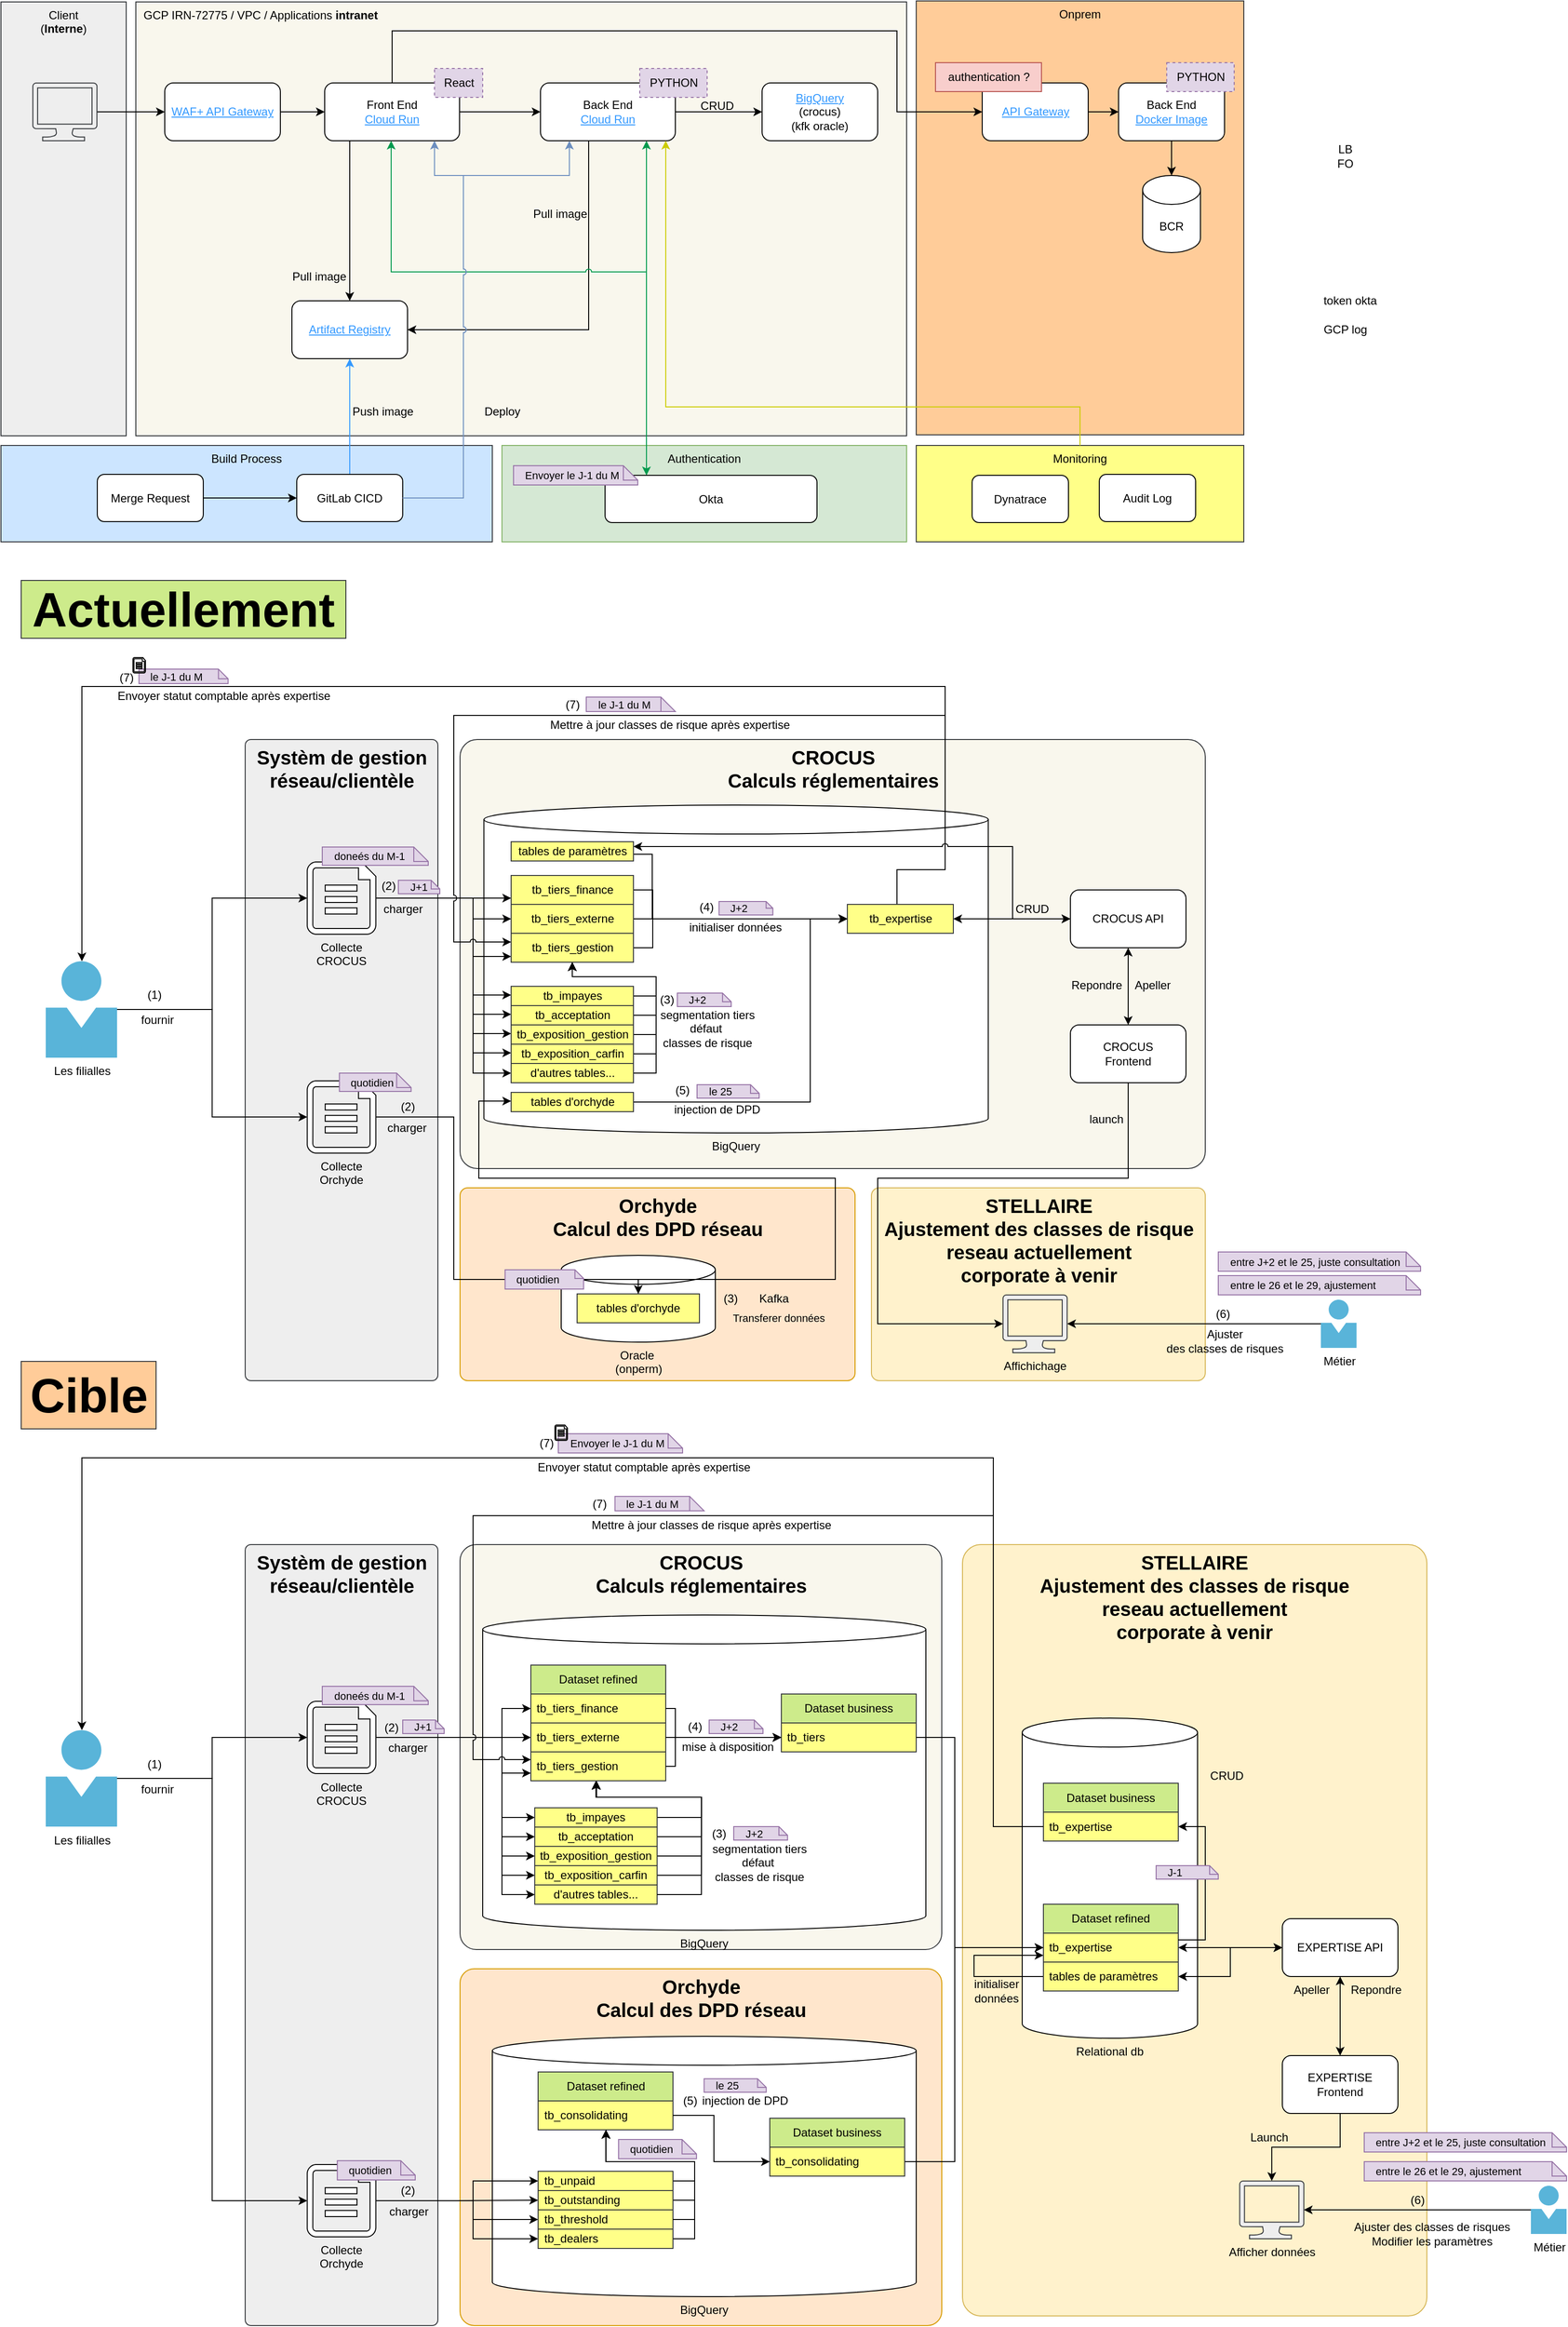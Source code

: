 <mxfile version="26.2.14">
  <diagram name="Page-1" id="7LVE9Hj-M3n7S1KzNMF_">
    <mxGraphModel dx="780" dy="358" grid="1" gridSize="10" guides="1" tooltips="1" connect="1" arrows="1" fold="1" page="1" pageScale="1" pageWidth="827" pageHeight="1169" background="none" math="0" shadow="0">
      <root>
        <mxCell id="0" />
        <mxCell id="1" parent="0" />
        <mxCell id="Iihmui3m76uBsvI2rHNg-98" value="&lt;b&gt;STELLAIRE&lt;/b&gt;&lt;div&gt;&lt;b&gt;Ajustement des classes de risque&lt;/b&gt;&lt;/div&gt;&lt;div&gt;&lt;b&gt;reseau actuellement&lt;/b&gt;&lt;/div&gt;&lt;div&gt;&lt;b&gt;corporate à venir&lt;/b&gt;&lt;/div&gt;" style="rounded=1;whiteSpace=wrap;html=1;verticalAlign=top;align=center;arcSize=4;fontSize=20;spacingLeft=0;fillColor=#fff2cc;strokeColor=#d6b656;" vertex="1" parent="1">
          <mxGeometry x="1088" y="1670" width="482" height="800" as="geometry" />
        </mxCell>
        <mxCell id="Iihmui3m76uBsvI2rHNg-158" value="Relational db" style="shape=cylinder3;whiteSpace=wrap;html=1;boundedLbl=1;backgroundOutline=1;size=15;verticalAlign=top;labelPosition=center;verticalLabelPosition=bottom;align=center;" vertex="1" parent="1">
          <mxGeometry x="1150" y="1850" width="182" height="332" as="geometry" />
        </mxCell>
        <mxCell id="Iihmui3m76uBsvI2rHNg-310" value="Dataset refined" style="swimlane;fontStyle=0;childLayout=stackLayout;horizontal=1;startSize=30;horizontalStack=0;resizeParent=1;resizeParentMax=0;resizeLast=0;collapsible=1;marginBottom=0;whiteSpace=wrap;html=1;fillColor=#cdeb8b;strokeColor=#36393d;" vertex="1" parent="1">
          <mxGeometry x="1172" y="2043" width="140" height="90" as="geometry">
            <mxRectangle x="390" y="130" width="110" height="30" as="alternateBounds" />
          </mxGeometry>
        </mxCell>
        <mxCell id="Iihmui3m76uBsvI2rHNg-311" value="tb_expertise" style="text;strokeColor=#36393d;fillColor=#ffff88;align=left;verticalAlign=middle;spacingLeft=4;spacingRight=4;overflow=hidden;points=[[0,0.5],[1,0.5]];portConstraint=eastwest;rotatable=0;whiteSpace=wrap;html=1;" vertex="1" parent="Iihmui3m76uBsvI2rHNg-310">
          <mxGeometry y="30" width="140" height="30" as="geometry" />
        </mxCell>
        <mxCell id="Iihmui3m76uBsvI2rHNg-318" style="edgeStyle=orthogonalEdgeStyle;rounded=0;orthogonalLoop=1;jettySize=auto;html=1;jumpStyle=arc;" edge="1" parent="Iihmui3m76uBsvI2rHNg-310" source="Iihmui3m76uBsvI2rHNg-312" target="Iihmui3m76uBsvI2rHNg-311">
          <mxGeometry relative="1" as="geometry">
            <mxPoint x="140" y="71" as="sourcePoint" />
            <mxPoint x="20" y="57" as="targetPoint" />
            <Array as="points">
              <mxPoint x="-72" y="75" />
              <mxPoint x="-72" y="53" />
            </Array>
          </mxGeometry>
        </mxCell>
        <mxCell id="Iihmui3m76uBsvI2rHNg-312" value="tables de paramètres" style="text;strokeColor=#36393d;fillColor=#ffff88;align=left;verticalAlign=middle;spacingLeft=4;spacingRight=4;overflow=hidden;points=[[0,0.5],[1,0.5]];portConstraint=eastwest;rotatable=0;whiteSpace=wrap;html=1;" vertex="1" parent="Iihmui3m76uBsvI2rHNg-310">
          <mxGeometry y="60" width="140" height="30" as="geometry" />
        </mxCell>
        <mxCell id="Iihmui3m76uBsvI2rHNg-80" value="&lt;b&gt;STELLAIRE&lt;/b&gt;&lt;div&gt;&lt;div&gt;&lt;b&gt;Ajustement des classes de risque&lt;/b&gt;&lt;/div&gt;&lt;div&gt;&lt;b&gt;reseau actuellement&lt;/b&gt;&lt;/div&gt;&lt;div&gt;&lt;b&gt;corporate à venir&lt;/b&gt;&lt;/div&gt;&lt;/div&gt;" style="rounded=1;whiteSpace=wrap;html=1;verticalAlign=top;align=center;arcSize=4;fontSize=20;spacingLeft=0;fillColor=#fff2cc;strokeColor=#d6b656;" vertex="1" parent="1">
          <mxGeometry x="993.5" y="1300" width="346.5" height="200" as="geometry" />
        </mxCell>
        <mxCell id="Iihmui3m76uBsvI2rHNg-45" value="&lt;b&gt;Orchyde&lt;/b&gt;&lt;div&gt;&lt;b&gt;Calcul des DPD&amp;nbsp;&lt;/b&gt;&lt;b style=&quot;background-color: transparent; color: light-dark(rgb(0, 0, 0), rgb(255, 255, 255));&quot;&gt;réseau&lt;/b&gt;&lt;/div&gt;" style="rounded=1;whiteSpace=wrap;html=1;verticalAlign=top;align=center;arcSize=4;fontSize=20;spacingLeft=0;fillColor=#ffe6cc;strokeColor=#d79b00;" vertex="1" parent="1">
          <mxGeometry x="566.5" y="1300" width="410" height="200" as="geometry" />
        </mxCell>
        <mxCell id="Iihmui3m76uBsvI2rHNg-5" value="&lt;b&gt;CROCUS&lt;/b&gt;&lt;div&gt;&lt;b&gt;Calculs réglementaires&lt;/b&gt;&lt;b&gt;&lt;/b&gt;&lt;/div&gt;" style="rounded=1;whiteSpace=wrap;html=1;verticalAlign=top;align=center;arcSize=4;fontSize=20;spacingLeft=0;fillColor=#f9f7ed;strokeColor=#36393d;" vertex="1" parent="1">
          <mxGeometry x="566.5" y="835" width="773.5" height="445" as="geometry" />
        </mxCell>
        <mxCell id="Iihmui3m76uBsvI2rHNg-7" value="BigQuery" style="shape=cylinder3;whiteSpace=wrap;html=1;boundedLbl=1;backgroundOutline=1;size=15;verticalAlign=top;labelPosition=center;verticalLabelPosition=bottom;align=center;" vertex="1" parent="1">
          <mxGeometry x="591.25" y="903" width="523.5" height="340" as="geometry" />
        </mxCell>
        <mxCell id="tkHse5d7qs6445GU6mNq-1" value="Monitoring" style="whiteSpace=wrap;html=1;verticalAlign=top;fillColor=#ffff88;strokeColor=#36393d;" parent="1" vertex="1">
          <mxGeometry x="1040" y="530" width="340" height="100" as="geometry" />
        </mxCell>
        <mxCell id="47AGt8TNXksjBqSl8YJA-41" value="Authentication" style="whiteSpace=wrap;html=1;verticalAlign=top;fillColor=#d5e8d4;strokeColor=#82b366;" parent="1" vertex="1">
          <mxGeometry x="610" y="530" width="420" height="100" as="geometry" />
        </mxCell>
        <mxCell id="47AGt8TNXksjBqSl8YJA-20" value="Onprem" style="whiteSpace=wrap;html=1;verticalAlign=top;fillColor=#ffcc99;strokeColor=#36393d;" parent="1" vertex="1">
          <mxGeometry x="1040" y="69" width="340" height="450" as="geometry" />
        </mxCell>
        <mxCell id="47AGt8TNXksjBqSl8YJA-19" value="GCP IRN-72775 / VPC / Applications &lt;b&gt;&lt;font style=&quot;font-size: 12px;&quot;&gt;intranet&lt;/font&gt;&lt;/b&gt;&amp;nbsp;" style="whiteSpace=wrap;html=1;verticalAlign=top;fillColor=#f9f7ed;strokeColor=#36393d;align=left;spacingLeft=6;" parent="1" vertex="1">
          <mxGeometry x="230" y="70" width="800" height="450" as="geometry" />
        </mxCell>
        <mxCell id="47AGt8TNXksjBqSl8YJA-18" value="Client&lt;br&gt;(&lt;b&gt;Interne&lt;/b&gt;)" style="whiteSpace=wrap;html=1;verticalAlign=top;fillColor=#eeeeee;strokeColor=#36393d;" parent="1" vertex="1">
          <mxGeometry x="90" y="70" width="130" height="450" as="geometry" />
        </mxCell>
        <mxCell id="47AGt8TNXksjBqSl8YJA-37" style="edgeStyle=orthogonalEdgeStyle;rounded=0;orthogonalLoop=1;jettySize=auto;html=1;" parent="1" source="47AGt8TNXksjBqSl8YJA-1" target="47AGt8TNXksjBqSl8YJA-25" edge="1">
          <mxGeometry relative="1" as="geometry">
            <Array as="points">
              <mxPoint x="452" y="250" />
              <mxPoint x="452" y="250" />
            </Array>
          </mxGeometry>
        </mxCell>
        <mxCell id="47AGt8TNXksjBqSl8YJA-42" style="edgeStyle=orthogonalEdgeStyle;rounded=0;orthogonalLoop=1;jettySize=auto;html=1;" parent="1" source="47AGt8TNXksjBqSl8YJA-1" target="47AGt8TNXksjBqSl8YJA-2" edge="1">
          <mxGeometry relative="1" as="geometry">
            <mxPoint x="590" y="184" as="targetPoint" />
          </mxGeometry>
        </mxCell>
        <mxCell id="j3oY_1pEguYsVX4skTPp-10" style="edgeStyle=orthogonalEdgeStyle;rounded=0;orthogonalLoop=1;jettySize=auto;html=1;entryX=0;entryY=0.5;entryDx=0;entryDy=0;" parent="1" source="47AGt8TNXksjBqSl8YJA-1" target="j3oY_1pEguYsVX4skTPp-5" edge="1">
          <mxGeometry relative="1" as="geometry">
            <Array as="points">
              <mxPoint x="496" y="100" />
              <mxPoint x="1020" y="100" />
              <mxPoint x="1020" y="184" />
            </Array>
          </mxGeometry>
        </mxCell>
        <mxCell id="47AGt8TNXksjBqSl8YJA-1" value="Front End&lt;div&gt;&lt;font style=&quot;color: rgb(51, 153, 255);&quot;&gt;&lt;u&gt;Cloud Run&lt;/u&gt;&lt;/font&gt;&lt;/div&gt;" style="rounded=1;whiteSpace=wrap;html=1;" parent="1" vertex="1">
          <mxGeometry x="426" y="154" width="140" height="60" as="geometry" />
        </mxCell>
        <mxCell id="47AGt8TNXksjBqSl8YJA-7" style="edgeStyle=orthogonalEdgeStyle;rounded=0;orthogonalLoop=1;jettySize=auto;html=1;" parent="1" source="47AGt8TNXksjBqSl8YJA-2" target="47AGt8TNXksjBqSl8YJA-4" edge="1">
          <mxGeometry relative="1" as="geometry">
            <Array as="points" />
          </mxGeometry>
        </mxCell>
        <mxCell id="47AGt8TNXksjBqSl8YJA-12" style="edgeStyle=orthogonalEdgeStyle;rounded=0;orthogonalLoop=1;jettySize=auto;html=1;startArrow=classic;startFill=1;strokeColor=#00994D;" parent="1" source="47AGt8TNXksjBqSl8YJA-2" target="47AGt8TNXksjBqSl8YJA-9" edge="1">
          <mxGeometry relative="1" as="geometry">
            <Array as="points">
              <mxPoint x="760" y="550" />
              <mxPoint x="760" y="550" />
            </Array>
            <mxPoint x="753" y="210" as="sourcePoint" />
          </mxGeometry>
        </mxCell>
        <mxCell id="47AGt8TNXksjBqSl8YJA-38" style="edgeStyle=orthogonalEdgeStyle;rounded=0;orthogonalLoop=1;jettySize=auto;html=1;jumpStyle=arc;" parent="1" source="47AGt8TNXksjBqSl8YJA-2" target="47AGt8TNXksjBqSl8YJA-25" edge="1">
          <mxGeometry relative="1" as="geometry">
            <Array as="points">
              <mxPoint x="700" y="410" />
            </Array>
          </mxGeometry>
        </mxCell>
        <mxCell id="47AGt8TNXksjBqSl8YJA-2" value="Back End&lt;div&gt;&lt;font style=&quot;color: rgb(51, 153, 255);&quot;&gt;&lt;u&gt;Cloud Run&lt;/u&gt;&lt;/font&gt;&lt;/div&gt;" style="rounded=1;whiteSpace=wrap;html=1;" parent="1" vertex="1">
          <mxGeometry x="650" y="154" width="140" height="60" as="geometry" />
        </mxCell>
        <mxCell id="47AGt8TNXksjBqSl8YJA-3" value="BCR" style="shape=cylinder3;whiteSpace=wrap;html=1;boundedLbl=1;backgroundOutline=1;size=15;" parent="1" vertex="1">
          <mxGeometry x="1275" y="250" width="60" height="80" as="geometry" />
        </mxCell>
        <mxCell id="47AGt8TNXksjBqSl8YJA-4" value="&lt;font style=&quot;color: rgb(51, 153, 255);&quot;&gt;&lt;u&gt;BigQuery&lt;/u&gt;&lt;/font&gt;&lt;div&gt;(crocus)&lt;/div&gt;&lt;div&gt;(kfk oracle)&lt;/div&gt;" style="rounded=1;whiteSpace=wrap;html=1;" parent="1" vertex="1">
          <mxGeometry x="880" y="154" width="120" height="60" as="geometry" />
        </mxCell>
        <mxCell id="fvg6hHuEQ41z53p46Cut-3" style="edgeStyle=orthogonalEdgeStyle;rounded=0;orthogonalLoop=1;jettySize=auto;html=1;jumpStyle=arc;strokeColor=#00994D;" parent="1" source="47AGt8TNXksjBqSl8YJA-9" edge="1">
          <mxGeometry relative="1" as="geometry">
            <mxPoint x="725" y="561" as="sourcePoint" />
            <mxPoint x="495" y="214" as="targetPoint" />
            <Array as="points">
              <mxPoint x="760" y="350" />
              <mxPoint x="495" y="350" />
            </Array>
          </mxGeometry>
        </mxCell>
        <mxCell id="47AGt8TNXksjBqSl8YJA-9" value="Okta" style="rounded=1;whiteSpace=wrap;html=1;" parent="1" vertex="1">
          <mxGeometry x="717" y="561" width="220" height="49" as="geometry" />
        </mxCell>
        <mxCell id="47AGt8TNXksjBqSl8YJA-40" style="edgeStyle=orthogonalEdgeStyle;rounded=0;orthogonalLoop=1;jettySize=auto;html=1;" parent="1" source="47AGt8TNXksjBqSl8YJA-14" target="47AGt8TNXksjBqSl8YJA-1" edge="1">
          <mxGeometry relative="1" as="geometry" />
        </mxCell>
        <mxCell id="47AGt8TNXksjBqSl8YJA-14" value="&lt;font style=&quot;color: rgb(51, 153, 255);&quot;&gt;&lt;u&gt;WAF+ API Gateway&lt;br&gt;&lt;/u&gt;&lt;/font&gt;" style="rounded=1;whiteSpace=wrap;html=1;" parent="1" vertex="1">
          <mxGeometry x="260" y="154" width="120" height="60" as="geometry" />
        </mxCell>
        <mxCell id="47AGt8TNXksjBqSl8YJA-39" style="edgeStyle=orthogonalEdgeStyle;rounded=0;orthogonalLoop=1;jettySize=auto;html=1;" parent="1" source="47AGt8TNXksjBqSl8YJA-16" target="47AGt8TNXksjBqSl8YJA-14" edge="1">
          <mxGeometry relative="1" as="geometry" />
        </mxCell>
        <mxCell id="47AGt8TNXksjBqSl8YJA-16" value="" style="verticalLabelPosition=bottom;html=1;verticalAlign=top;align=center;strokeColor=#36393d;fillColor=#eeeeee;shape=mxgraph.azure.computer;pointerEvents=1;" parent="1" vertex="1">
          <mxGeometry x="123" y="154" width="66.67" height="60" as="geometry" />
        </mxCell>
        <mxCell id="47AGt8TNXksjBqSl8YJA-21" value="Build Process" style="whiteSpace=wrap;html=1;verticalAlign=top;fillColor=#cce5ff;strokeColor=#36393d;" parent="1" vertex="1">
          <mxGeometry x="90" y="530" width="510" height="100" as="geometry" />
        </mxCell>
        <mxCell id="47AGt8TNXksjBqSl8YJA-36" style="edgeStyle=orthogonalEdgeStyle;rounded=0;orthogonalLoop=1;jettySize=auto;html=1;entryX=0.5;entryY=1;entryDx=0;entryDy=0;strokeColor=#3399FF;" parent="1" source="47AGt8TNXksjBqSl8YJA-24" target="47AGt8TNXksjBqSl8YJA-25" edge="1">
          <mxGeometry relative="1" as="geometry" />
        </mxCell>
        <mxCell id="IoXaIu04obcm0sNQwNpP-4" style="edgeStyle=orthogonalEdgeStyle;rounded=0;orthogonalLoop=1;jettySize=auto;html=1;jumpStyle=arc;strokeColor=#6C8EBF;" parent="1" source="47AGt8TNXksjBqSl8YJA-24" target="47AGt8TNXksjBqSl8YJA-2" edge="1">
          <mxGeometry relative="1" as="geometry">
            <Array as="points">
              <mxPoint x="570" y="585" />
              <mxPoint x="570" y="250" />
              <mxPoint x="680" y="250" />
            </Array>
          </mxGeometry>
        </mxCell>
        <mxCell id="47AGt8TNXksjBqSl8YJA-24" value="GitLab CICD" style="rounded=1;whiteSpace=wrap;html=1;" parent="1" vertex="1">
          <mxGeometry x="397" y="560" width="110" height="49" as="geometry" />
        </mxCell>
        <mxCell id="47AGt8TNXksjBqSl8YJA-25" value="&lt;font style=&quot;color: rgb(51, 153, 255);&quot;&gt;&lt;u&gt;Artifact Registry&lt;/u&gt;&lt;/font&gt;" style="rounded=1;whiteSpace=wrap;html=1;" parent="1" vertex="1">
          <mxGeometry x="392" y="380" width="120" height="60" as="geometry" />
        </mxCell>
        <mxCell id="47AGt8TNXksjBqSl8YJA-30" style="edgeStyle=orthogonalEdgeStyle;rounded=0;orthogonalLoop=1;jettySize=auto;html=1;strokeColor=#CCCC00;" parent="1" source="tkHse5d7qs6445GU6mNq-1" target="47AGt8TNXksjBqSl8YJA-2" edge="1">
          <mxGeometry relative="1" as="geometry">
            <Array as="points">
              <mxPoint x="1210" y="490" />
              <mxPoint x="780" y="490" />
            </Array>
            <mxPoint x="910" y="585" as="sourcePoint" />
          </mxGeometry>
        </mxCell>
        <mxCell id="47AGt8TNXksjBqSl8YJA-27" value="&lt;div style=&quot;text-wrap-mode: wrap;&quot;&gt;&lt;span style=&quot;background-color: transparent; color: light-dark(rgb(0, 0, 0), rgb(255, 255, 255));&quot;&gt;React&lt;/span&gt;&lt;/div&gt;" style="text;html=1;align=center;verticalAlign=middle;resizable=0;points=[];autosize=1;strokeColor=#9673a6;fillColor=#e1d5e7;dashed=1;" parent="1" vertex="1">
          <mxGeometry x="540" y="139" width="50" height="30" as="geometry" />
        </mxCell>
        <mxCell id="47AGt8TNXksjBqSl8YJA-28" value="&lt;div style=&quot;text-wrap-mode: wrap;&quot;&gt;PYTHON&lt;/div&gt;" style="text;html=1;align=center;verticalAlign=middle;resizable=0;points=[];autosize=1;strokeColor=#9673a6;fillColor=#e1d5e7;dashed=1;" parent="1" vertex="1">
          <mxGeometry x="753" y="139" width="70" height="30" as="geometry" />
        </mxCell>
        <mxCell id="47AGt8TNXksjBqSl8YJA-45" value="Pull image" style="text;html=1;align=center;verticalAlign=middle;resizable=0;points=[];autosize=1;strokeColor=none;fillColor=none;" parent="1" vertex="1">
          <mxGeometry x="380" y="340" width="80" height="30" as="geometry" />
        </mxCell>
        <mxCell id="47AGt8TNXksjBqSl8YJA-46" value="Pull image" style="text;html=1;align=center;verticalAlign=middle;resizable=0;points=[];autosize=1;strokeColor=none;fillColor=none;" parent="1" vertex="1">
          <mxGeometry x="630" y="275" width="80" height="30" as="geometry" />
        </mxCell>
        <mxCell id="47AGt8TNXksjBqSl8YJA-47" value="CRUD" style="text;html=1;align=center;verticalAlign=middle;resizable=0;points=[];autosize=1;strokeColor=none;fillColor=none;" parent="1" vertex="1">
          <mxGeometry x="803" y="163" width="60" height="30" as="geometry" />
        </mxCell>
        <mxCell id="tkHse5d7qs6445GU6mNq-2" value="Audit Log" style="rounded=1;whiteSpace=wrap;html=1;" parent="1" vertex="1">
          <mxGeometry x="1230" y="560" width="100" height="49" as="geometry" />
        </mxCell>
        <mxCell id="IoXaIu04obcm0sNQwNpP-1" value="Dynatrace" style="rounded=1;whiteSpace=wrap;html=1;" parent="1" vertex="1">
          <mxGeometry x="1098" y="561" width="100" height="49" as="geometry" />
        </mxCell>
        <mxCell id="IoXaIu04obcm0sNQwNpP-2" value="Push image" style="text;html=1;align=center;verticalAlign=middle;resizable=0;points=[];autosize=1;strokeColor=none;fillColor=none;" parent="1" vertex="1">
          <mxGeometry x="441" y="480" width="90" height="30" as="geometry" />
        </mxCell>
        <mxCell id="IoXaIu04obcm0sNQwNpP-3" style="edgeStyle=orthogonalEdgeStyle;rounded=0;orthogonalLoop=1;jettySize=auto;html=1;jumpStyle=arc;strokeColor=#6C8EBF;" parent="1" source="47AGt8TNXksjBqSl8YJA-24" target="47AGt8TNXksjBqSl8YJA-1" edge="1">
          <mxGeometry relative="1" as="geometry">
            <Array as="points">
              <mxPoint x="570" y="585" />
              <mxPoint x="570" y="250" />
              <mxPoint x="540" y="250" />
            </Array>
          </mxGeometry>
        </mxCell>
        <mxCell id="IoXaIu04obcm0sNQwNpP-5" value="Deploy" style="text;html=1;align=center;verticalAlign=middle;resizable=0;points=[];autosize=1;strokeColor=none;fillColor=none;" parent="1" vertex="1">
          <mxGeometry x="580" y="480" width="60" height="30" as="geometry" />
        </mxCell>
        <mxCell id="IoXaIu04obcm0sNQwNpP-9" style="edgeStyle=orthogonalEdgeStyle;rounded=0;orthogonalLoop=1;jettySize=auto;html=1;" parent="1" source="IoXaIu04obcm0sNQwNpP-8" target="47AGt8TNXksjBqSl8YJA-24" edge="1">
          <mxGeometry relative="1" as="geometry" />
        </mxCell>
        <mxCell id="IoXaIu04obcm0sNQwNpP-8" value="Merge Request" style="rounded=1;whiteSpace=wrap;html=1;" parent="1" vertex="1">
          <mxGeometry x="190" y="560" width="110" height="49" as="geometry" />
        </mxCell>
        <mxCell id="fvg6hHuEQ41z53p46Cut-2" value="GCP log" style="text;html=1;align=center;verticalAlign=middle;resizable=0;points=[];autosize=1;strokeColor=none;fillColor=none;" parent="1" vertex="1">
          <mxGeometry x="1450" y="395" width="70" height="30" as="geometry" />
        </mxCell>
        <mxCell id="fvg6hHuEQ41z53p46Cut-5" value="token okta" style="text;html=1;align=center;verticalAlign=middle;resizable=0;points=[];autosize=1;strokeColor=none;fillColor=none;" parent="1" vertex="1">
          <mxGeometry x="1450" y="365" width="80" height="30" as="geometry" />
        </mxCell>
        <mxCell id="fvg6hHuEQ41z53p46Cut-6" value="LB&lt;div&gt;FO&lt;/div&gt;" style="text;html=1;align=center;verticalAlign=middle;resizable=0;points=[];autosize=1;strokeColor=none;fillColor=none;" parent="1" vertex="1">
          <mxGeometry x="1465" y="210" width="40" height="40" as="geometry" />
        </mxCell>
        <mxCell id="j3oY_1pEguYsVX4skTPp-4" value="" style="edgeStyle=orthogonalEdgeStyle;rounded=0;orthogonalLoop=1;jettySize=auto;html=1;" parent="1" source="j3oY_1pEguYsVX4skTPp-5" target="j3oY_1pEguYsVX4skTPp-3" edge="1">
          <mxGeometry relative="1" as="geometry">
            <mxPoint x="790" y="184" as="sourcePoint" />
            <mxPoint x="1250" y="184" as="targetPoint" />
            <Array as="points" />
          </mxGeometry>
        </mxCell>
        <mxCell id="j3oY_1pEguYsVX4skTPp-11" style="edgeStyle=orthogonalEdgeStyle;rounded=0;orthogonalLoop=1;jettySize=auto;html=1;" parent="1" source="j3oY_1pEguYsVX4skTPp-3" target="47AGt8TNXksjBqSl8YJA-3" edge="1">
          <mxGeometry relative="1" as="geometry" />
        </mxCell>
        <mxCell id="j3oY_1pEguYsVX4skTPp-3" value="Back End&lt;div&gt;&lt;font style=&quot;color: rgb(51, 153, 255);&quot;&gt;&lt;u&gt;Docker Image&lt;/u&gt;&lt;/font&gt;&lt;/div&gt;" style="rounded=1;whiteSpace=wrap;html=1;" parent="1" vertex="1">
          <mxGeometry x="1250" y="154" width="110" height="60" as="geometry" />
        </mxCell>
        <mxCell id="j3oY_1pEguYsVX4skTPp-5" value="&lt;font style=&quot;color: rgb(51, 153, 255);&quot;&gt;&lt;u style=&quot;&quot;&gt;API Gateway&lt;/u&gt;&lt;/font&gt;" style="rounded=1;whiteSpace=wrap;html=1;" parent="1" vertex="1">
          <mxGeometry x="1108.5" y="154" width="110" height="60" as="geometry" />
        </mxCell>
        <mxCell id="j3oY_1pEguYsVX4skTPp-9" value="authentication ?" style="text;html=1;align=center;verticalAlign=middle;resizable=0;points=[];autosize=1;strokeColor=#b85450;fillColor=#f8cecc;" parent="1" vertex="1">
          <mxGeometry x="1060" y="133" width="110" height="30" as="geometry" />
        </mxCell>
        <mxCell id="j3oY_1pEguYsVX4skTPp-15" value="&lt;div style=&quot;text-wrap-mode: wrap;&quot;&gt;PYTHON&lt;/div&gt;" style="text;html=1;align=center;verticalAlign=middle;resizable=0;points=[];autosize=1;strokeColor=#9673a6;fillColor=#e1d5e7;dashed=1;" parent="1" vertex="1">
          <mxGeometry x="1300" y="133" width="70" height="30" as="geometry" />
        </mxCell>
        <mxCell id="Iihmui3m76uBsvI2rHNg-1" value="&lt;b&gt;Systèm de gestion &lt;br&gt;réseau/clientèle&lt;/b&gt;" style="rounded=1;whiteSpace=wrap;html=1;verticalAlign=top;align=center;arcSize=3;fontSize=20;spacingLeft=0;fillColor=#eeeeee;strokeColor=#36393d;" vertex="1" parent="1">
          <mxGeometry x="343.5" y="835" width="200" height="665" as="geometry" />
        </mxCell>
        <mxCell id="Iihmui3m76uBsvI2rHNg-58" style="edgeStyle=orthogonalEdgeStyle;rounded=0;orthogonalLoop=1;jettySize=auto;html=1;" edge="1" parent="1" source="Iihmui3m76uBsvI2rHNg-2" target="Iihmui3m76uBsvI2rHNg-12">
          <mxGeometry relative="1" as="geometry">
            <Array as="points">
              <mxPoint x="610" y="1000" />
              <mxPoint x="610" y="1000" />
            </Array>
          </mxGeometry>
        </mxCell>
        <mxCell id="Iihmui3m76uBsvI2rHNg-59" style="edgeStyle=orthogonalEdgeStyle;rounded=0;orthogonalLoop=1;jettySize=auto;html=1;" edge="1" parent="1" source="Iihmui3m76uBsvI2rHNg-2" target="Iihmui3m76uBsvI2rHNg-13">
          <mxGeometry relative="1" as="geometry">
            <Array as="points">
              <mxPoint x="580" y="1000" />
              <mxPoint x="580" y="1021" />
            </Array>
          </mxGeometry>
        </mxCell>
        <mxCell id="Iihmui3m76uBsvI2rHNg-60" style="edgeStyle=orthogonalEdgeStyle;rounded=0;orthogonalLoop=1;jettySize=auto;html=1;" edge="1" parent="1" source="Iihmui3m76uBsvI2rHNg-2" target="Iihmui3m76uBsvI2rHNg-14">
          <mxGeometry relative="1" as="geometry">
            <Array as="points">
              <mxPoint x="580" y="1000" />
              <mxPoint x="580" y="1060" />
            </Array>
          </mxGeometry>
        </mxCell>
        <mxCell id="Iihmui3m76uBsvI2rHNg-266" style="edgeStyle=orthogonalEdgeStyle;rounded=0;orthogonalLoop=1;jettySize=auto;html=1;" edge="1" parent="1" source="Iihmui3m76uBsvI2rHNg-2" target="Iihmui3m76uBsvI2rHNg-193">
          <mxGeometry relative="1" as="geometry">
            <Array as="points">
              <mxPoint x="580" y="1000" />
              <mxPoint x="580" y="1100" />
            </Array>
          </mxGeometry>
        </mxCell>
        <mxCell id="Iihmui3m76uBsvI2rHNg-267" style="edgeStyle=orthogonalEdgeStyle;rounded=0;orthogonalLoop=1;jettySize=auto;html=1;" edge="1" parent="1" source="Iihmui3m76uBsvI2rHNg-2" target="Iihmui3m76uBsvI2rHNg-191">
          <mxGeometry relative="1" as="geometry">
            <Array as="points">
              <mxPoint x="580" y="1000" />
              <mxPoint x="580" y="1120" />
            </Array>
          </mxGeometry>
        </mxCell>
        <mxCell id="Iihmui3m76uBsvI2rHNg-268" style="edgeStyle=orthogonalEdgeStyle;rounded=0;orthogonalLoop=1;jettySize=auto;html=1;" edge="1" parent="1" source="Iihmui3m76uBsvI2rHNg-2" target="Iihmui3m76uBsvI2rHNg-197">
          <mxGeometry relative="1" as="geometry">
            <Array as="points">
              <mxPoint x="580" y="1000" />
              <mxPoint x="580" y="1140" />
            </Array>
          </mxGeometry>
        </mxCell>
        <mxCell id="Iihmui3m76uBsvI2rHNg-269" style="edgeStyle=orthogonalEdgeStyle;rounded=0;orthogonalLoop=1;jettySize=auto;html=1;" edge="1" parent="1" source="Iihmui3m76uBsvI2rHNg-2" target="Iihmui3m76uBsvI2rHNg-196">
          <mxGeometry relative="1" as="geometry">
            <Array as="points">
              <mxPoint x="580" y="1000" />
              <mxPoint x="580" y="1160" />
            </Array>
          </mxGeometry>
        </mxCell>
        <mxCell id="Iihmui3m76uBsvI2rHNg-270" style="edgeStyle=orthogonalEdgeStyle;rounded=0;orthogonalLoop=1;jettySize=auto;html=1;" edge="1" parent="1" source="Iihmui3m76uBsvI2rHNg-2" target="Iihmui3m76uBsvI2rHNg-220">
          <mxGeometry relative="1" as="geometry">
            <Array as="points">
              <mxPoint x="580" y="1000" />
              <mxPoint x="580" y="1181" />
            </Array>
          </mxGeometry>
        </mxCell>
        <mxCell id="Iihmui3m76uBsvI2rHNg-2" value="Collecte&lt;div&gt;CROCUS&lt;/div&gt;" style="verticalLabelPosition=bottom;html=1;verticalAlign=top;align=center;shape=mxgraph.azure.cloud_services_configuration_file;pointerEvents=1;" vertex="1" parent="1">
          <mxGeometry x="407.87" y="962" width="71.25" height="75" as="geometry" />
        </mxCell>
        <mxCell id="Iihmui3m76uBsvI2rHNg-47" style="edgeStyle=orthogonalEdgeStyle;rounded=0;orthogonalLoop=1;jettySize=auto;html=1;entryX=0;entryY=0.5;entryDx=0;entryDy=0;" edge="1" parent="1" source="Iihmui3m76uBsvI2rHNg-12" target="Iihmui3m76uBsvI2rHNg-15">
          <mxGeometry relative="1" as="geometry">
            <Array as="points">
              <mxPoint x="766.5" y="991" />
              <mxPoint x="766.5" y="1021" />
            </Array>
          </mxGeometry>
        </mxCell>
        <mxCell id="Iihmui3m76uBsvI2rHNg-12" value="tb_tiers_finance" style="rounded=0;whiteSpace=wrap;html=1;fillColor=#ffff88;strokeColor=#36393d;" vertex="1" parent="1">
          <mxGeometry x="619.5" y="976" width="127" height="30" as="geometry" />
        </mxCell>
        <mxCell id="Iihmui3m76uBsvI2rHNg-46" style="edgeStyle=orthogonalEdgeStyle;rounded=0;orthogonalLoop=1;jettySize=auto;html=1;entryX=0;entryY=0.5;entryDx=0;entryDy=0;" edge="1" parent="1" source="Iihmui3m76uBsvI2rHNg-13" target="Iihmui3m76uBsvI2rHNg-15">
          <mxGeometry relative="1" as="geometry" />
        </mxCell>
        <mxCell id="Iihmui3m76uBsvI2rHNg-13" value="tb_tiers_externe" style="rounded=0;whiteSpace=wrap;html=1;fillColor=#ffff88;strokeColor=#36393d;" vertex="1" parent="1">
          <mxGeometry x="619.5" y="1006" width="127" height="30" as="geometry" />
        </mxCell>
        <mxCell id="Iihmui3m76uBsvI2rHNg-32" style="edgeStyle=orthogonalEdgeStyle;rounded=0;orthogonalLoop=1;jettySize=auto;html=1;entryX=0;entryY=0.5;entryDx=0;entryDy=0;" edge="1" parent="1" source="Iihmui3m76uBsvI2rHNg-14" target="Iihmui3m76uBsvI2rHNg-15">
          <mxGeometry relative="1" as="geometry">
            <Array as="points">
              <mxPoint x="766.5" y="1051" />
              <mxPoint x="766.5" y="1021" />
            </Array>
          </mxGeometry>
        </mxCell>
        <mxCell id="Iihmui3m76uBsvI2rHNg-14" value="tb_tiers_gestion" style="rounded=0;whiteSpace=wrap;html=1;fillColor=#ffff88;strokeColor=#36393d;" vertex="1" parent="1">
          <mxGeometry x="619.5" y="1036" width="127" height="30" as="geometry" />
        </mxCell>
        <mxCell id="Iihmui3m76uBsvI2rHNg-65" style="edgeStyle=orthogonalEdgeStyle;rounded=0;orthogonalLoop=1;jettySize=auto;html=1;jumpStyle=arc;" edge="1" parent="1" source="Iihmui3m76uBsvI2rHNg-15" target="Iihmui3m76uBsvI2rHNg-61">
          <mxGeometry relative="1" as="geometry">
            <Array as="points">
              <mxPoint x="1020" y="970" />
              <mxPoint x="1070" y="970" />
              <mxPoint x="1070" y="780" />
              <mxPoint x="174" y="780" />
            </Array>
          </mxGeometry>
        </mxCell>
        <mxCell id="Iihmui3m76uBsvI2rHNg-300" style="edgeStyle=orthogonalEdgeStyle;rounded=0;orthogonalLoop=1;jettySize=auto;html=1;jumpStyle=arc;" edge="1" parent="1" source="Iihmui3m76uBsvI2rHNg-15">
          <mxGeometry relative="1" as="geometry">
            <mxPoint x="1020" y="1001" as="sourcePoint" />
            <mxPoint x="619.5" y="1045.0" as="targetPoint" />
            <Array as="points">
              <mxPoint x="1020" y="970" />
              <mxPoint x="1070" y="970" />
              <mxPoint x="1070" y="810" />
              <mxPoint x="560" y="810" />
              <mxPoint x="560" y="1045" />
            </Array>
          </mxGeometry>
        </mxCell>
        <mxCell id="Iihmui3m76uBsvI2rHNg-15" value="tb_expertise" style="rounded=0;whiteSpace=wrap;html=1;fillColor=#ffff88;strokeColor=#36393d;" vertex="1" parent="1">
          <mxGeometry x="968.5" y="1006" width="110" height="30" as="geometry" />
        </mxCell>
        <mxCell id="Iihmui3m76uBsvI2rHNg-34" style="edgeStyle=orthogonalEdgeStyle;rounded=0;orthogonalLoop=1;jettySize=auto;html=1;" edge="1" parent="1" source="Iihmui3m76uBsvI2rHNg-16" target="Iihmui3m76uBsvI2rHNg-15">
          <mxGeometry relative="1" as="geometry">
            <Array as="points">
              <mxPoint x="930" y="1211" />
              <mxPoint x="930" y="1021" />
            </Array>
          </mxGeometry>
        </mxCell>
        <mxCell id="Iihmui3m76uBsvI2rHNg-16" value="tables d&#39;orchyde" style="rounded=0;whiteSpace=wrap;html=1;fillColor=#ffff88;strokeColor=#36393d;" vertex="1" parent="1">
          <mxGeometry x="619.5" y="1201" width="127" height="20" as="geometry" />
        </mxCell>
        <mxCell id="Iihmui3m76uBsvI2rHNg-88" style="edgeStyle=orthogonalEdgeStyle;rounded=0;orthogonalLoop=1;jettySize=auto;html=1;startArrow=classic;startFill=1;jumpStyle=arc;" edge="1" parent="1" target="Iihmui3m76uBsvI2rHNg-22">
          <mxGeometry relative="1" as="geometry">
            <mxPoint x="746.5" y="946" as="sourcePoint" />
            <mxPoint x="1200" y="1026" as="targetPoint" />
            <Array as="points">
              <mxPoint x="1140" y="946" />
              <mxPoint x="1140" y="1021" />
            </Array>
          </mxGeometry>
        </mxCell>
        <mxCell id="Iihmui3m76uBsvI2rHNg-221" style="edgeStyle=orthogonalEdgeStyle;rounded=0;orthogonalLoop=1;jettySize=auto;html=1;" edge="1" parent="1" target="Iihmui3m76uBsvI2rHNg-15">
          <mxGeometry relative="1" as="geometry">
            <mxPoint x="746.5" y="954" as="sourcePoint" />
            <mxPoint x="968.5" y="1014" as="targetPoint" />
            <Array as="points">
              <mxPoint x="766" y="954" />
              <mxPoint x="766" y="1021" />
            </Array>
          </mxGeometry>
        </mxCell>
        <mxCell id="Iihmui3m76uBsvI2rHNg-17" value="tables de paramètres" style="rounded=0;whiteSpace=wrap;html=1;fillColor=#ffff88;strokeColor=#36393d;" vertex="1" parent="1">
          <mxGeometry x="619.5" y="941" width="127" height="20" as="geometry" />
        </mxCell>
        <mxCell id="Iihmui3m76uBsvI2rHNg-24" style="edgeStyle=orthogonalEdgeStyle;rounded=0;orthogonalLoop=1;jettySize=auto;html=1;" edge="1" parent="1" source="Iihmui3m76uBsvI2rHNg-19" target="Iihmui3m76uBsvI2rHNg-21">
          <mxGeometry relative="1" as="geometry">
            <Array as="points">
              <mxPoint x="1346.5" y="1441" />
              <mxPoint x="1346.5" y="1441" />
            </Array>
          </mxGeometry>
        </mxCell>
        <mxCell id="Iihmui3m76uBsvI2rHNg-19" value="Métier" style="image;sketch=0;aspect=fixed;html=1;points=[];align=center;fontSize=12;image=img/lib/mscae/Person.svg;" vertex="1" parent="1">
          <mxGeometry x="1460" y="1416" width="37" height="50" as="geometry" />
        </mxCell>
        <mxCell id="Iihmui3m76uBsvI2rHNg-21" value="Affichichage" style="verticalLabelPosition=bottom;html=1;verticalAlign=top;align=center;strokeColor=#36393d;fillColor=#eeeeee;shape=mxgraph.azure.computer;pointerEvents=1;" vertex="1" parent="1">
          <mxGeometry x="1130" y="1411" width="66.67" height="60" as="geometry" />
        </mxCell>
        <mxCell id="Iihmui3m76uBsvI2rHNg-22" value="CROCUS API" style="rounded=1;whiteSpace=wrap;html=1;" vertex="1" parent="1">
          <mxGeometry x="1200" y="991" width="120" height="60" as="geometry" />
        </mxCell>
        <mxCell id="Iihmui3m76uBsvI2rHNg-25" value="&lt;div&gt;Ajuster &lt;br&gt;des classes de risques&lt;/div&gt;" style="text;html=1;align=center;verticalAlign=middle;resizable=0;points=[];autosize=1;strokeColor=none;fillColor=none;" vertex="1" parent="1">
          <mxGeometry x="1290" y="1438.5" width="140" height="40" as="geometry" />
        </mxCell>
        <mxCell id="Iihmui3m76uBsvI2rHNg-26" style="edgeStyle=orthogonalEdgeStyle;rounded=0;orthogonalLoop=1;jettySize=auto;html=1;startArrow=classic;startFill=1;" edge="1" parent="1" source="Iihmui3m76uBsvI2rHNg-22" target="Iihmui3m76uBsvI2rHNg-15">
          <mxGeometry relative="1" as="geometry">
            <Array as="points" />
          </mxGeometry>
        </mxCell>
        <mxCell id="Iihmui3m76uBsvI2rHNg-27" value="CRUD" style="text;html=1;align=center;verticalAlign=middle;resizable=0;points=[];autosize=1;strokeColor=none;fillColor=none;" vertex="1" parent="1">
          <mxGeometry x="1130" y="996" width="60" height="30" as="geometry" />
        </mxCell>
        <mxCell id="Iihmui3m76uBsvI2rHNg-28" value="Apeller" style="text;html=1;align=center;verticalAlign=middle;resizable=0;points=[];autosize=1;strokeColor=none;fillColor=none;" vertex="1" parent="1">
          <mxGeometry x="1255" y="1075" width="60" height="30" as="geometry" />
        </mxCell>
        <mxCell id="Iihmui3m76uBsvI2rHNg-31" value="Repondre" style="text;html=1;align=center;verticalAlign=middle;resizable=0;points=[];autosize=1;strokeColor=none;fillColor=none;" vertex="1" parent="1">
          <mxGeometry x="1187" y="1075" width="80" height="30" as="geometry" />
        </mxCell>
        <mxCell id="Iihmui3m76uBsvI2rHNg-35" value="Oracle&amp;nbsp;&lt;br&gt;(onperm)" style="shape=cylinder3;whiteSpace=wrap;html=1;boundedLbl=1;backgroundOutline=1;size=15;verticalAlign=top;labelPosition=center;verticalLabelPosition=bottom;align=center;" vertex="1" parent="1">
          <mxGeometry x="671.5" y="1370" width="159.99" height="90" as="geometry" />
        </mxCell>
        <mxCell id="Iihmui3m76uBsvI2rHNg-54" style="edgeStyle=orthogonalEdgeStyle;rounded=0;orthogonalLoop=1;jettySize=auto;html=1;" edge="1" parent="1" source="Iihmui3m76uBsvI2rHNg-36" target="Iihmui3m76uBsvI2rHNg-16">
          <mxGeometry relative="1" as="geometry">
            <Array as="points">
              <mxPoint x="752" y="1395" />
              <mxPoint x="956" y="1395" />
              <mxPoint x="956" y="1290" />
              <mxPoint x="586" y="1290" />
              <mxPoint x="586" y="1210" />
            </Array>
          </mxGeometry>
        </mxCell>
        <mxCell id="Iihmui3m76uBsvI2rHNg-36" value="tables d&#39;orchyde" style="rounded=0;whiteSpace=wrap;html=1;fillColor=#ffff88;strokeColor=#36393d;" vertex="1" parent="1">
          <mxGeometry x="687.99" y="1410" width="127" height="30" as="geometry" />
        </mxCell>
        <mxCell id="Iihmui3m76uBsvI2rHNg-38" value="Kafka" style="text;html=1;align=center;verticalAlign=middle;resizable=0;points=[];autosize=1;strokeColor=none;fillColor=none;" vertex="1" parent="1">
          <mxGeometry x="866.5" y="1400" width="50" height="30" as="geometry" />
        </mxCell>
        <mxCell id="Iihmui3m76uBsvI2rHNg-44" value="Transferer données" style="text;html=1;align=center;verticalAlign=middle;resizable=0;points=[];autosize=1;strokeColor=none;fillColor=none;fontSize=11;" vertex="1" parent="1">
          <mxGeometry x="836.5" y="1420" width="120" height="30" as="geometry" />
        </mxCell>
        <mxCell id="Iihmui3m76uBsvI2rHNg-50" value="doneés du M-1" style="shape=note;size=15;align=left;spacingLeft=10;html=1;whiteSpace=wrap;fillColor=#e1d5e7;strokeColor=#9673a6;fontSize=11;" vertex="1" parent="1">
          <mxGeometry x="423.5" y="946.5" width="110" height="19" as="geometry" />
        </mxCell>
        <mxCell id="Iihmui3m76uBsvI2rHNg-56" style="edgeStyle=orthogonalEdgeStyle;rounded=0;orthogonalLoop=1;jettySize=auto;html=1;" edge="1" parent="1" source="Iihmui3m76uBsvI2rHNg-53" target="Iihmui3m76uBsvI2rHNg-36">
          <mxGeometry relative="1" as="geometry">
            <Array as="points">
              <mxPoint x="560" y="1227" />
              <mxPoint x="560" y="1395" />
            </Array>
          </mxGeometry>
        </mxCell>
        <mxCell id="Iihmui3m76uBsvI2rHNg-53" value="Collecte&lt;div&gt;Orchyde&lt;/div&gt;" style="verticalLabelPosition=bottom;html=1;verticalAlign=top;align=center;shape=mxgraph.azure.cloud_services_configuration_file;pointerEvents=1;" vertex="1" parent="1">
          <mxGeometry x="407.87" y="1189" width="71.25" height="75" as="geometry" />
        </mxCell>
        <mxCell id="Iihmui3m76uBsvI2rHNg-62" style="edgeStyle=orthogonalEdgeStyle;rounded=0;orthogonalLoop=1;jettySize=auto;html=1;entryX=0;entryY=0.5;entryDx=0;entryDy=0;entryPerimeter=0;" edge="1" parent="1" source="Iihmui3m76uBsvI2rHNg-61" target="Iihmui3m76uBsvI2rHNg-2">
          <mxGeometry relative="1" as="geometry" />
        </mxCell>
        <mxCell id="Iihmui3m76uBsvI2rHNg-61" value="Les filialles" style="image;sketch=0;aspect=fixed;html=1;points=[];align=center;fontSize=12;image=img/lib/mscae/Person.svg;" vertex="1" parent="1">
          <mxGeometry x="136.5" y="1065" width="74" height="100" as="geometry" />
        </mxCell>
        <mxCell id="Iihmui3m76uBsvI2rHNg-63" value="fournir" style="text;html=1;align=center;verticalAlign=middle;resizable=0;points=[];autosize=1;strokeColor=none;fillColor=none;" vertex="1" parent="1">
          <mxGeometry x="221.5" y="1111" width="60" height="30" as="geometry" />
        </mxCell>
        <mxCell id="Iihmui3m76uBsvI2rHNg-64" style="edgeStyle=orthogonalEdgeStyle;rounded=0;orthogonalLoop=1;jettySize=auto;html=1;entryX=0;entryY=0.5;entryDx=0;entryDy=0;entryPerimeter=0;" edge="1" parent="1" source="Iihmui3m76uBsvI2rHNg-61" target="Iihmui3m76uBsvI2rHNg-53">
          <mxGeometry relative="1" as="geometry" />
        </mxCell>
        <mxCell id="Iihmui3m76uBsvI2rHNg-66" value="&lt;div&gt;Envoyer statut comptable après expertise&lt;/div&gt;" style="text;html=1;align=center;verticalAlign=middle;resizable=0;points=[];autosize=1;strokeColor=none;fillColor=none;" vertex="1" parent="1">
          <mxGeometry x="201.28" y="775" width="240" height="30" as="geometry" />
        </mxCell>
        <mxCell id="Iihmui3m76uBsvI2rHNg-67" value="(1)" style="text;html=1;align=center;verticalAlign=middle;resizable=0;points=[];autosize=1;strokeColor=none;fillColor=none;" vertex="1" parent="1">
          <mxGeometry x="228.5" y="1085" width="40" height="30" as="geometry" />
        </mxCell>
        <mxCell id="Iihmui3m76uBsvI2rHNg-68" value="(2)" style="text;html=1;align=center;verticalAlign=middle;resizable=0;points=[];autosize=1;strokeColor=none;fillColor=none;" vertex="1" parent="1">
          <mxGeometry x="471.5" y="972" width="40" height="30" as="geometry" />
        </mxCell>
        <mxCell id="Iihmui3m76uBsvI2rHNg-69" value="(2)" style="text;html=1;align=center;verticalAlign=middle;resizable=0;points=[];autosize=1;strokeColor=none;fillColor=none;" vertex="1" parent="1">
          <mxGeometry x="491.5" y="1201" width="40" height="30" as="geometry" />
        </mxCell>
        <mxCell id="Iihmui3m76uBsvI2rHNg-70" value="charger" style="text;html=1;align=center;verticalAlign=middle;resizable=0;points=[];autosize=1;strokeColor=none;fillColor=none;" vertex="1" parent="1">
          <mxGeometry x="477" y="996" width="60" height="30" as="geometry" />
        </mxCell>
        <mxCell id="Iihmui3m76uBsvI2rHNg-71" value="charger" style="text;html=1;align=center;verticalAlign=middle;resizable=0;points=[];autosize=1;strokeColor=none;fillColor=none;" vertex="1" parent="1">
          <mxGeometry x="481.12" y="1223" width="60" height="30" as="geometry" />
        </mxCell>
        <mxCell id="Iihmui3m76uBsvI2rHNg-72" value="(3)" style="text;html=1;align=center;verticalAlign=middle;resizable=0;points=[];autosize=1;strokeColor=none;fillColor=none;" vertex="1" parent="1">
          <mxGeometry x="826.5" y="1400" width="40" height="30" as="geometry" />
        </mxCell>
        <mxCell id="Iihmui3m76uBsvI2rHNg-73" value="(4)" style="text;html=1;align=center;verticalAlign=middle;resizable=0;points=[];autosize=1;strokeColor=none;fillColor=none;" vertex="1" parent="1">
          <mxGeometry x="801.81" y="994" width="40" height="30" as="geometry" />
        </mxCell>
        <mxCell id="Iihmui3m76uBsvI2rHNg-74" value="initialiser données" style="text;html=1;align=center;verticalAlign=middle;resizable=0;points=[];autosize=1;strokeColor=none;fillColor=none;" vertex="1" parent="1">
          <mxGeometry x="792.06" y="1015" width="120" height="30" as="geometry" />
        </mxCell>
        <mxCell id="Iihmui3m76uBsvI2rHNg-75" value="(6)" style="text;html=1;align=center;verticalAlign=middle;resizable=0;points=[];autosize=1;strokeColor=none;fillColor=none;" vertex="1" parent="1">
          <mxGeometry x="1338" y="1415.5" width="40" height="30" as="geometry" />
        </mxCell>
        <mxCell id="Iihmui3m76uBsvI2rHNg-77" value="(7)" style="text;html=1;align=center;verticalAlign=middle;resizable=0;points=[];autosize=1;strokeColor=none;fillColor=none;" vertex="1" parent="1">
          <mxGeometry x="200" y="755.5" width="40" height="30" as="geometry" />
        </mxCell>
        <mxCell id="Iihmui3m76uBsvI2rHNg-83" value="le 25" style="shape=note;size=9;align=left;spacingLeft=10;html=1;whiteSpace=wrap;fillColor=#e1d5e7;strokeColor=#9673a6;fontSize=11;" vertex="1" parent="1">
          <mxGeometry x="812.5" y="1193" width="64.5" height="14" as="geometry" />
        </mxCell>
        <mxCell id="Iihmui3m76uBsvI2rHNg-86" value="entre J+2 et le 25, juste consultation" style="shape=note;size=15;align=left;spacingLeft=10;html=1;whiteSpace=wrap;fillColor=#e1d5e7;strokeColor=#9673a6;fontSize=11;" vertex="1" parent="1">
          <mxGeometry x="1353.5" y="1366.5" width="210" height="20" as="geometry" />
        </mxCell>
        <mxCell id="Iihmui3m76uBsvI2rHNg-99" value="&lt;b&gt;Orchyde&lt;/b&gt;&lt;div&gt;&lt;b&gt;Calcul des DPD réseau&lt;/b&gt;&lt;/div&gt;" style="rounded=1;whiteSpace=wrap;html=1;verticalAlign=top;align=center;arcSize=4;fontSize=20;spacingLeft=0;fillColor=#ffe6cc;strokeColor=#d79b00;" vertex="1" parent="1">
          <mxGeometry x="566.5" y="2110" width="500" height="370" as="geometry" />
        </mxCell>
        <mxCell id="Iihmui3m76uBsvI2rHNg-100" value="&lt;b&gt;CROCUS&lt;/b&gt;&lt;div&gt;&lt;b&gt;Calculs réglementaires&lt;/b&gt;&lt;/div&gt;" style="rounded=1;whiteSpace=wrap;html=1;verticalAlign=top;align=center;arcSize=4;fontSize=20;spacingLeft=0;fillColor=#f9f7ed;strokeColor=#36393d;" vertex="1" parent="1">
          <mxGeometry x="566.5" y="1670" width="500" height="420" as="geometry" />
        </mxCell>
        <mxCell id="Iihmui3m76uBsvI2rHNg-101" value="BigQuery" style="shape=cylinder3;whiteSpace=wrap;html=1;boundedLbl=1;backgroundOutline=1;size=15;verticalAlign=top;labelPosition=center;verticalLabelPosition=bottom;align=center;" vertex="1" parent="1">
          <mxGeometry x="590" y="1743" width="460" height="327" as="geometry" />
        </mxCell>
        <mxCell id="Iihmui3m76uBsvI2rHNg-102" value="&lt;b&gt;Systèm de gestion &lt;br&gt;réseau/clientèle&lt;/b&gt;" style="rounded=1;whiteSpace=wrap;html=1;verticalAlign=top;align=center;arcSize=3;fontSize=20;spacingLeft=0;fillColor=#eeeeee;strokeColor=#36393d;" vertex="1" parent="1">
          <mxGeometry x="343.5" y="1670" width="200" height="810" as="geometry" />
        </mxCell>
        <mxCell id="Iihmui3m76uBsvI2rHNg-258" style="edgeStyle=orthogonalEdgeStyle;rounded=0;orthogonalLoop=1;jettySize=auto;html=1;jumpStyle=arc;" edge="1" parent="1" source="Iihmui3m76uBsvI2rHNg-106" target="Iihmui3m76uBsvI2rHNg-248">
          <mxGeometry relative="1" as="geometry">
            <Array as="points">
              <mxPoint x="610" y="1870" />
              <mxPoint x="610" y="1840" />
            </Array>
          </mxGeometry>
        </mxCell>
        <mxCell id="Iihmui3m76uBsvI2rHNg-259" style="edgeStyle=orthogonalEdgeStyle;rounded=0;orthogonalLoop=1;jettySize=auto;html=1;jumpStyle=arc;" edge="1" parent="1" source="Iihmui3m76uBsvI2rHNg-106" target="Iihmui3m76uBsvI2rHNg-253">
          <mxGeometry relative="1" as="geometry" />
        </mxCell>
        <mxCell id="Iihmui3m76uBsvI2rHNg-260" style="edgeStyle=orthogonalEdgeStyle;rounded=0;orthogonalLoop=1;jettySize=auto;html=1;" edge="1" parent="1">
          <mxGeometry relative="1" as="geometry">
            <mxPoint x="479.12" y="1867" as="sourcePoint" />
            <mxPoint x="640" y="1907" as="targetPoint" />
            <Array as="points">
              <mxPoint x="479" y="1870" />
              <mxPoint x="610" y="1870" />
              <mxPoint x="610" y="1907" />
            </Array>
          </mxGeometry>
        </mxCell>
        <mxCell id="Iihmui3m76uBsvI2rHNg-261" style="edgeStyle=orthogonalEdgeStyle;rounded=0;orthogonalLoop=1;jettySize=auto;html=1;entryX=0;entryY=0.5;entryDx=0;entryDy=0;jumpStyle=arc;" edge="1" parent="1" source="Iihmui3m76uBsvI2rHNg-106" target="Iihmui3m76uBsvI2rHNg-223">
          <mxGeometry relative="1" as="geometry">
            <Array as="points">
              <mxPoint x="610" y="1870" />
              <mxPoint x="610" y="1953" />
            </Array>
          </mxGeometry>
        </mxCell>
        <mxCell id="Iihmui3m76uBsvI2rHNg-262" style="edgeStyle=orthogonalEdgeStyle;rounded=0;orthogonalLoop=1;jettySize=auto;html=1;jumpStyle=arc;" edge="1" parent="1" source="Iihmui3m76uBsvI2rHNg-106" target="Iihmui3m76uBsvI2rHNg-222">
          <mxGeometry relative="1" as="geometry">
            <Array as="points">
              <mxPoint x="610" y="1870" />
              <mxPoint x="610" y="1973" />
            </Array>
          </mxGeometry>
        </mxCell>
        <mxCell id="Iihmui3m76uBsvI2rHNg-263" style="edgeStyle=orthogonalEdgeStyle;rounded=0;orthogonalLoop=1;jettySize=auto;html=1;entryX=0;entryY=0.5;entryDx=0;entryDy=0;jumpStyle=arc;" edge="1" parent="1" source="Iihmui3m76uBsvI2rHNg-106" target="Iihmui3m76uBsvI2rHNg-224">
          <mxGeometry relative="1" as="geometry">
            <Array as="points">
              <mxPoint x="610" y="1870" />
              <mxPoint x="610" y="2013" />
            </Array>
          </mxGeometry>
        </mxCell>
        <mxCell id="Iihmui3m76uBsvI2rHNg-264" style="edgeStyle=orthogonalEdgeStyle;rounded=0;orthogonalLoop=1;jettySize=auto;html=1;entryX=0;entryY=0.5;entryDx=0;entryDy=0;jumpStyle=arc;" edge="1" parent="1" source="Iihmui3m76uBsvI2rHNg-106" target="Iihmui3m76uBsvI2rHNg-226">
          <mxGeometry relative="1" as="geometry">
            <Array as="points">
              <mxPoint x="610" y="1870" />
              <mxPoint x="610" y="2033" />
            </Array>
          </mxGeometry>
        </mxCell>
        <mxCell id="Iihmui3m76uBsvI2rHNg-265" style="edgeStyle=orthogonalEdgeStyle;rounded=0;orthogonalLoop=1;jettySize=auto;html=1;entryX=0;entryY=0.5;entryDx=0;entryDy=0;jumpStyle=arc;" edge="1" parent="1" source="Iihmui3m76uBsvI2rHNg-106" target="Iihmui3m76uBsvI2rHNg-225">
          <mxGeometry relative="1" as="geometry">
            <Array as="points">
              <mxPoint x="610" y="1870" />
              <mxPoint x="610" y="1993" />
            </Array>
          </mxGeometry>
        </mxCell>
        <mxCell id="Iihmui3m76uBsvI2rHNg-106" value="Collecte&lt;div&gt;CROCUS&lt;/div&gt;" style="verticalLabelPosition=bottom;html=1;verticalAlign=top;align=center;shape=mxgraph.azure.cloud_services_configuration_file;pointerEvents=1;" vertex="1" parent="1">
          <mxGeometry x="407.87" y="1832.5" width="71.25" height="75" as="geometry" />
        </mxCell>
        <mxCell id="Iihmui3m76uBsvI2rHNg-107" value="Cible" style="text;html=1;align=center;verticalAlign=middle;resizable=0;points=[];autosize=1;strokeColor=#36393d;fillColor=#ffcc99;fontSize=50;fontStyle=1;" vertex="1" parent="1">
          <mxGeometry x="111" y="1480" width="140" height="70" as="geometry" />
        </mxCell>
        <mxCell id="Iihmui3m76uBsvI2rHNg-114" style="edgeStyle=orthogonalEdgeStyle;rounded=0;orthogonalLoop=1;jettySize=auto;html=1;" edge="1" parent="1" source="Iihmui3m76uBsvI2rHNg-315" target="Iihmui3m76uBsvI2rHNg-140">
          <mxGeometry relative="1" as="geometry">
            <Array as="points">
              <mxPoint x="1120" y="1963" />
              <mxPoint x="1120" y="1580" />
              <mxPoint x="174" y="1580" />
            </Array>
            <mxPoint x="1210.0" y="1980" as="sourcePoint" />
          </mxGeometry>
        </mxCell>
        <mxCell id="Iihmui3m76uBsvI2rHNg-120" style="edgeStyle=orthogonalEdgeStyle;rounded=0;orthogonalLoop=1;jettySize=auto;html=1;" edge="1" parent="1" source="Iihmui3m76uBsvI2rHNg-121" target="Iihmui3m76uBsvI2rHNg-123">
          <mxGeometry relative="1" as="geometry" />
        </mxCell>
        <mxCell id="Iihmui3m76uBsvI2rHNg-121" value="Métier" style="image;sketch=0;aspect=fixed;html=1;points=[];align=center;fontSize=12;image=img/lib/mscae/Person.svg;" vertex="1" parent="1">
          <mxGeometry x="1678" y="2335" width="37" height="50" as="geometry" />
        </mxCell>
        <mxCell id="Iihmui3m76uBsvI2rHNg-123" value="Afficher données" style="verticalLabelPosition=bottom;html=1;verticalAlign=top;align=center;strokeColor=#36393d;fillColor=#eeeeee;shape=mxgraph.azure.computer;pointerEvents=1;" vertex="1" parent="1">
          <mxGeometry x="1375.66" y="2330" width="66.67" height="60" as="geometry" />
        </mxCell>
        <mxCell id="Iihmui3m76uBsvI2rHNg-125" value="EXPERTISE API" style="rounded=1;whiteSpace=wrap;html=1;" vertex="1" parent="1">
          <mxGeometry x="1420" y="2058" width="120" height="60" as="geometry" />
        </mxCell>
        <mxCell id="Iihmui3m76uBsvI2rHNg-126" value="&lt;div&gt;Ajuster des classes de risques&lt;br&gt;Modifier les paramètres&lt;/div&gt;" style="text;html=1;align=center;verticalAlign=middle;resizable=0;points=[];autosize=1;strokeColor=none;fillColor=none;" vertex="1" parent="1">
          <mxGeometry x="1480" y="2365" width="190" height="40" as="geometry" />
        </mxCell>
        <mxCell id="Iihmui3m76uBsvI2rHNg-128" value="CRUD" style="text;html=1;align=center;verticalAlign=middle;resizable=0;points=[];autosize=1;strokeColor=none;fillColor=none;" vertex="1" parent="1">
          <mxGeometry x="1332" y="1895" width="60" height="30" as="geometry" />
        </mxCell>
        <mxCell id="Iihmui3m76uBsvI2rHNg-129" value="Apeller" style="text;html=1;align=center;verticalAlign=middle;resizable=0;points=[];autosize=1;strokeColor=none;fillColor=none;" vertex="1" parent="1">
          <mxGeometry x="1420" y="2117" width="60" height="30" as="geometry" />
        </mxCell>
        <mxCell id="Iihmui3m76uBsvI2rHNg-130" value="Repondre" style="text;html=1;align=center;verticalAlign=middle;resizable=0;points=[];autosize=1;strokeColor=none;fillColor=none;" vertex="1" parent="1">
          <mxGeometry x="1477" y="2117" width="80" height="30" as="geometry" />
        </mxCell>
        <mxCell id="Iihmui3m76uBsvI2rHNg-131" value="BigQuery" style="shape=cylinder3;whiteSpace=wrap;html=1;boundedLbl=1;backgroundOutline=1;size=15;verticalAlign=top;labelPosition=center;verticalLabelPosition=bottom;align=center;" vertex="1" parent="1">
          <mxGeometry x="600" y="2180" width="440" height="270" as="geometry" />
        </mxCell>
        <mxCell id="Iihmui3m76uBsvI2rHNg-132" style="edgeStyle=orthogonalEdgeStyle;rounded=0;orthogonalLoop=1;jettySize=auto;html=1;exitX=1;exitY=0.75;exitDx=0;exitDy=0;" edge="1" parent="1" source="Iihmui3m76uBsvI2rHNg-274" target="Iihmui3m76uBsvI2rHNg-311">
          <mxGeometry relative="1" as="geometry">
            <Array as="points">
              <mxPoint x="1080" y="2310" />
              <mxPoint x="1080" y="2088" />
            </Array>
            <mxPoint x="783.49" y="2235.043" as="sourcePoint" />
            <mxPoint x="1157" y="1995" as="targetPoint" />
          </mxGeometry>
        </mxCell>
        <mxCell id="Iihmui3m76uBsvI2rHNg-134" value="injection de DPD" style="text;html=1;align=center;verticalAlign=middle;resizable=0;points=[];autosize=1;strokeColor=none;fillColor=none;" vertex="1" parent="1">
          <mxGeometry x="806.5" y="2232" width="110" height="30" as="geometry" />
        </mxCell>
        <mxCell id="Iihmui3m76uBsvI2rHNg-136" value="doneés du M-1" style="shape=note;size=15;align=left;spacingLeft=10;html=1;whiteSpace=wrap;fillColor=#e1d5e7;strokeColor=#9673a6;fontSize=11;" vertex="1" parent="1">
          <mxGeometry x="423.5" y="1817" width="110" height="19" as="geometry" />
        </mxCell>
        <mxCell id="Iihmui3m76uBsvI2rHNg-294" style="edgeStyle=orthogonalEdgeStyle;rounded=0;orthogonalLoop=1;jettySize=auto;html=1;" edge="1" parent="1" source="Iihmui3m76uBsvI2rHNg-138" target="Iihmui3m76uBsvI2rHNg-281">
          <mxGeometry relative="1" as="geometry">
            <Array as="points">
              <mxPoint x="580" y="2351" />
              <mxPoint x="580" y="2370" />
            </Array>
          </mxGeometry>
        </mxCell>
        <mxCell id="Iihmui3m76uBsvI2rHNg-295" style="edgeStyle=orthogonalEdgeStyle;rounded=0;orthogonalLoop=1;jettySize=auto;html=1;" edge="1" parent="1" source="Iihmui3m76uBsvI2rHNg-138" target="Iihmui3m76uBsvI2rHNg-280">
          <mxGeometry relative="1" as="geometry">
            <Array as="points">
              <mxPoint x="580" y="2351" />
              <mxPoint x="580" y="2390" />
            </Array>
          </mxGeometry>
        </mxCell>
        <mxCell id="Iihmui3m76uBsvI2rHNg-296" style="edgeStyle=orthogonalEdgeStyle;rounded=0;orthogonalLoop=1;jettySize=auto;html=1;" edge="1" parent="1" source="Iihmui3m76uBsvI2rHNg-138" target="Iihmui3m76uBsvI2rHNg-277">
          <mxGeometry relative="1" as="geometry">
            <Array as="points">
              <mxPoint x="580" y="2351" />
              <mxPoint x="580" y="2330" />
            </Array>
          </mxGeometry>
        </mxCell>
        <mxCell id="Iihmui3m76uBsvI2rHNg-297" style="edgeStyle=orthogonalEdgeStyle;rounded=0;orthogonalLoop=1;jettySize=auto;html=1;" edge="1" parent="1" source="Iihmui3m76uBsvI2rHNg-138" target="Iihmui3m76uBsvI2rHNg-278">
          <mxGeometry relative="1" as="geometry" />
        </mxCell>
        <mxCell id="Iihmui3m76uBsvI2rHNg-138" value="Collecte&lt;div&gt;Orchyde&lt;/div&gt;" style="verticalLabelPosition=bottom;html=1;verticalAlign=top;align=center;shape=mxgraph.azure.cloud_services_configuration_file;pointerEvents=1;" vertex="1" parent="1">
          <mxGeometry x="407.87" y="2313" width="71.25" height="75" as="geometry" />
        </mxCell>
        <mxCell id="Iihmui3m76uBsvI2rHNg-139" style="edgeStyle=orthogonalEdgeStyle;rounded=0;orthogonalLoop=1;jettySize=auto;html=1;entryX=0;entryY=0.5;entryDx=0;entryDy=0;entryPerimeter=0;" edge="1" parent="1" source="Iihmui3m76uBsvI2rHNg-140" target="Iihmui3m76uBsvI2rHNg-106">
          <mxGeometry relative="1" as="geometry" />
        </mxCell>
        <mxCell id="Iihmui3m76uBsvI2rHNg-140" value="Les filialles" style="image;sketch=0;aspect=fixed;html=1;points=[];align=center;fontSize=12;image=img/lib/mscae/Person.svg;" vertex="1" parent="1">
          <mxGeometry x="136.5" y="1862.5" width="74" height="100" as="geometry" />
        </mxCell>
        <mxCell id="Iihmui3m76uBsvI2rHNg-141" value="fournir" style="text;html=1;align=center;verticalAlign=middle;resizable=0;points=[];autosize=1;strokeColor=none;fillColor=none;" vertex="1" parent="1">
          <mxGeometry x="221.5" y="1908.5" width="60" height="30" as="geometry" />
        </mxCell>
        <mxCell id="Iihmui3m76uBsvI2rHNg-142" style="edgeStyle=orthogonalEdgeStyle;rounded=0;orthogonalLoop=1;jettySize=auto;html=1;entryX=0;entryY=0.5;entryDx=0;entryDy=0;entryPerimeter=0;" edge="1" parent="1" source="Iihmui3m76uBsvI2rHNg-140" target="Iihmui3m76uBsvI2rHNg-138">
          <mxGeometry relative="1" as="geometry" />
        </mxCell>
        <mxCell id="Iihmui3m76uBsvI2rHNg-143" value="&lt;div&gt;Envoyer statut comptable après expertise&lt;/div&gt;" style="text;html=1;align=center;verticalAlign=middle;resizable=0;points=[];autosize=1;strokeColor=none;fillColor=none;" vertex="1" parent="1">
          <mxGeometry x="637" y="1575" width="240" height="30" as="geometry" />
        </mxCell>
        <mxCell id="Iihmui3m76uBsvI2rHNg-144" value="(1)" style="text;html=1;align=center;verticalAlign=middle;resizable=0;points=[];autosize=1;strokeColor=none;fillColor=none;" vertex="1" parent="1">
          <mxGeometry x="228.5" y="1882.5" width="40" height="30" as="geometry" />
        </mxCell>
        <mxCell id="Iihmui3m76uBsvI2rHNg-145" value="(2)" style="text;html=1;align=center;verticalAlign=middle;resizable=0;points=[];autosize=1;strokeColor=none;fillColor=none;" vertex="1" parent="1">
          <mxGeometry x="474.5" y="1845" width="40" height="30" as="geometry" />
        </mxCell>
        <mxCell id="Iihmui3m76uBsvI2rHNg-146" value="(2)" style="text;html=1;align=center;verticalAlign=middle;resizable=0;points=[];autosize=1;strokeColor=none;fillColor=none;" vertex="1" parent="1">
          <mxGeometry x="491.5" y="2325" width="40" height="30" as="geometry" />
        </mxCell>
        <mxCell id="Iihmui3m76uBsvI2rHNg-147" value="charger" style="text;html=1;align=center;verticalAlign=middle;resizable=0;points=[];autosize=1;strokeColor=none;fillColor=none;" vertex="1" parent="1">
          <mxGeometry x="481.5" y="1866" width="60" height="30" as="geometry" />
        </mxCell>
        <mxCell id="Iihmui3m76uBsvI2rHNg-148" value="charger" style="text;html=1;align=center;verticalAlign=middle;resizable=0;points=[];autosize=1;strokeColor=none;fillColor=none;" vertex="1" parent="1">
          <mxGeometry x="482.5" y="2347" width="60" height="30" as="geometry" />
        </mxCell>
        <mxCell id="Iihmui3m76uBsvI2rHNg-149" value="(5)" style="text;html=1;align=center;verticalAlign=middle;resizable=0;points=[];autosize=1;strokeColor=none;fillColor=none;" vertex="1" parent="1">
          <mxGeometry x="785.06" y="2232" width="40" height="30" as="geometry" />
        </mxCell>
        <mxCell id="Iihmui3m76uBsvI2rHNg-150" value="(4)" style="text;html=1;align=center;verticalAlign=middle;resizable=0;points=[];autosize=1;strokeColor=none;fillColor=none;" vertex="1" parent="1">
          <mxGeometry x="790.06" y="1844" width="40" height="30" as="geometry" />
        </mxCell>
        <mxCell id="Iihmui3m76uBsvI2rHNg-151" value="mise à disposition" style="text;html=1;align=center;verticalAlign=middle;resizable=0;points=[];autosize=1;strokeColor=none;fillColor=none;" vertex="1" parent="1">
          <mxGeometry x="784" y="1865" width="120" height="30" as="geometry" />
        </mxCell>
        <mxCell id="Iihmui3m76uBsvI2rHNg-152" value="(6)" style="text;html=1;align=center;verticalAlign=middle;resizable=0;points=[];autosize=1;strokeColor=none;fillColor=none;" vertex="1" parent="1">
          <mxGeometry x="1540" y="2335" width="40" height="30" as="geometry" />
        </mxCell>
        <mxCell id="Iihmui3m76uBsvI2rHNg-153" value="(7)" style="text;html=1;align=center;verticalAlign=middle;resizable=0;points=[];autosize=1;strokeColor=none;fillColor=none;" vertex="1" parent="1">
          <mxGeometry x="635.5" y="1550" width="40" height="30" as="geometry" />
        </mxCell>
        <mxCell id="Iihmui3m76uBsvI2rHNg-155" value="quotidien" style="shape=note;size=15;align=left;spacingLeft=10;html=1;whiteSpace=wrap;fillColor=#e1d5e7;strokeColor=#9673a6;fontSize=11;" vertex="1" parent="1">
          <mxGeometry x="731.06" y="2287" width="80.88" height="20" as="geometry" />
        </mxCell>
        <mxCell id="Iihmui3m76uBsvI2rHNg-174" value="CROCUS&lt;div&gt;Frontend&lt;/div&gt;" style="rounded=1;whiteSpace=wrap;html=1;" vertex="1" parent="1">
          <mxGeometry x="1200" y="1131" width="120" height="60" as="geometry" />
        </mxCell>
        <mxCell id="Iihmui3m76uBsvI2rHNg-175" style="edgeStyle=orthogonalEdgeStyle;rounded=0;orthogonalLoop=1;jettySize=auto;html=1;startArrow=classic;startFill=1;" edge="1" parent="1" source="Iihmui3m76uBsvI2rHNg-174" target="Iihmui3m76uBsvI2rHNg-22">
          <mxGeometry relative="1" as="geometry" />
        </mxCell>
        <mxCell id="Iihmui3m76uBsvI2rHNg-176" style="edgeStyle=orthogonalEdgeStyle;rounded=0;orthogonalLoop=1;jettySize=auto;html=1;entryX=0;entryY=0.5;entryDx=0;entryDy=0;entryPerimeter=0;" edge="1" parent="1" source="Iihmui3m76uBsvI2rHNg-174" target="Iihmui3m76uBsvI2rHNg-21">
          <mxGeometry relative="1" as="geometry">
            <Array as="points">
              <mxPoint x="1260" y="1290" />
              <mxPoint x="1000" y="1290" />
              <mxPoint x="1000" y="1441" />
            </Array>
          </mxGeometry>
        </mxCell>
        <mxCell id="Iihmui3m76uBsvI2rHNg-177" value="launch" style="text;html=1;align=center;verticalAlign=middle;resizable=0;points=[];autosize=1;strokeColor=none;fillColor=none;" vertex="1" parent="1">
          <mxGeometry x="1207" y="1214" width="60" height="30" as="geometry" />
        </mxCell>
        <mxCell id="Iihmui3m76uBsvI2rHNg-183" style="edgeStyle=orthogonalEdgeStyle;rounded=0;orthogonalLoop=1;jettySize=auto;html=1;" edge="1" parent="1" source="Iihmui3m76uBsvI2rHNg-180" target="Iihmui3m76uBsvI2rHNg-123">
          <mxGeometry relative="1" as="geometry">
            <mxPoint x="1409.059" y="2287" as="sourcePoint" />
          </mxGeometry>
        </mxCell>
        <mxCell id="Iihmui3m76uBsvI2rHNg-180" value="EXPERTISE&lt;div&gt;Frontend&lt;/div&gt;" style="rounded=1;whiteSpace=wrap;html=1;" vertex="1" parent="1">
          <mxGeometry x="1420" y="2200" width="120" height="60" as="geometry" />
        </mxCell>
        <mxCell id="Iihmui3m76uBsvI2rHNg-181" style="edgeStyle=orthogonalEdgeStyle;rounded=0;orthogonalLoop=1;jettySize=auto;html=1;startArrow=classic;startFill=1;" edge="1" parent="1" source="Iihmui3m76uBsvI2rHNg-180" target="Iihmui3m76uBsvI2rHNg-125">
          <mxGeometry relative="1" as="geometry" />
        </mxCell>
        <mxCell id="Iihmui3m76uBsvI2rHNg-184" value="Launch" style="text;html=1;align=center;verticalAlign=middle;resizable=0;points=[];autosize=1;strokeColor=none;fillColor=none;" vertex="1" parent="1">
          <mxGeometry x="1375.66" y="2270" width="60" height="30" as="geometry" />
        </mxCell>
        <mxCell id="Iihmui3m76uBsvI2rHNg-185" value="Actuellement" style="rounded=0;whiteSpace=wrap;html=1;fontSize=50;fillColor=#cdeb8b;strokeColor=#36393d;fontStyle=1" vertex="1" parent="1">
          <mxGeometry x="111" y="670" width="337" height="60" as="geometry" />
        </mxCell>
        <mxCell id="Iihmui3m76uBsvI2rHNg-186" value="Envoyer le J-1 du M" style="shape=note;size=15;align=left;spacingLeft=10;html=1;whiteSpace=wrap;fillColor=#e1d5e7;strokeColor=#9673a6;fontSize=11;" vertex="1" parent="1">
          <mxGeometry x="622" y="551" width="129" height="20" as="geometry" />
        </mxCell>
        <mxCell id="Iihmui3m76uBsvI2rHNg-187" value="Envoyer le J-1 du M" style="shape=note;size=15;align=left;spacingLeft=10;html=1;whiteSpace=wrap;fillColor=#e1d5e7;strokeColor=#9673a6;fontSize=11;" vertex="1" parent="1">
          <mxGeometry x="668.5" y="1555" width="129" height="20" as="geometry" />
        </mxCell>
        <mxCell id="Iihmui3m76uBsvI2rHNg-190" value="(3)" style="text;html=1;align=center;verticalAlign=middle;resizable=0;points=[];autosize=1;strokeColor=none;fillColor=none;" vertex="1" parent="1">
          <mxGeometry x="760.5" y="1090" width="40" height="30" as="geometry" />
        </mxCell>
        <mxCell id="Iihmui3m76uBsvI2rHNg-203" style="edgeStyle=orthogonalEdgeStyle;rounded=0;orthogonalLoop=1;jettySize=auto;html=1;" edge="1" parent="1" source="Iihmui3m76uBsvI2rHNg-191" target="Iihmui3m76uBsvI2rHNg-14">
          <mxGeometry relative="1" as="geometry">
            <Array as="points">
              <mxPoint x="770" y="1121" />
              <mxPoint x="770" y="1081" />
              <mxPoint x="683" y="1081" />
            </Array>
          </mxGeometry>
        </mxCell>
        <mxCell id="Iihmui3m76uBsvI2rHNg-191" value="tb_acceptation" style="rounded=0;whiteSpace=wrap;html=1;fillColor=#ffff88;strokeColor=#36393d;" vertex="1" parent="1">
          <mxGeometry x="619.5" y="1111" width="127" height="20" as="geometry" />
        </mxCell>
        <mxCell id="Iihmui3m76uBsvI2rHNg-201" style="edgeStyle=orthogonalEdgeStyle;rounded=0;orthogonalLoop=1;jettySize=auto;html=1;entryX=0.5;entryY=1;entryDx=0;entryDy=0;" edge="1" parent="1" source="Iihmui3m76uBsvI2rHNg-193" target="Iihmui3m76uBsvI2rHNg-14">
          <mxGeometry relative="1" as="geometry">
            <Array as="points">
              <mxPoint x="770" y="1101" />
              <mxPoint x="770" y="1081" />
              <mxPoint x="683" y="1081" />
            </Array>
          </mxGeometry>
        </mxCell>
        <mxCell id="Iihmui3m76uBsvI2rHNg-193" value="tb_impayes" style="rounded=0;whiteSpace=wrap;html=1;fillColor=#ffff88;strokeColor=#36393d;" vertex="1" parent="1">
          <mxGeometry x="619.5" y="1091" width="127" height="20" as="geometry" />
        </mxCell>
        <mxCell id="Iihmui3m76uBsvI2rHNg-200" style="edgeStyle=orthogonalEdgeStyle;rounded=0;orthogonalLoop=1;jettySize=auto;html=1;entryX=0.5;entryY=1;entryDx=0;entryDy=0;" edge="1" parent="1" source="Iihmui3m76uBsvI2rHNg-196" target="Iihmui3m76uBsvI2rHNg-14">
          <mxGeometry relative="1" as="geometry">
            <Array as="points">
              <mxPoint x="770" y="1161" />
              <mxPoint x="770" y="1081" />
              <mxPoint x="683" y="1081" />
            </Array>
          </mxGeometry>
        </mxCell>
        <mxCell id="Iihmui3m76uBsvI2rHNg-196" value="tb_exposition_carfin" style="rounded=0;whiteSpace=wrap;html=1;fillColor=#ffff88;strokeColor=#36393d;" vertex="1" parent="1">
          <mxGeometry x="619.5" y="1151" width="127" height="20" as="geometry" />
        </mxCell>
        <mxCell id="Iihmui3m76uBsvI2rHNg-199" style="edgeStyle=orthogonalEdgeStyle;rounded=0;orthogonalLoop=1;jettySize=auto;html=1;entryX=0.5;entryY=1;entryDx=0;entryDy=0;" edge="1" parent="1" source="Iihmui3m76uBsvI2rHNg-197" target="Iihmui3m76uBsvI2rHNg-14">
          <mxGeometry relative="1" as="geometry">
            <Array as="points">
              <mxPoint x="770" y="1141" />
              <mxPoint x="770" y="1081" />
              <mxPoint x="683" y="1081" />
            </Array>
          </mxGeometry>
        </mxCell>
        <mxCell id="Iihmui3m76uBsvI2rHNg-197" value="tb_exposition_gestion" style="rounded=0;whiteSpace=wrap;html=1;fillColor=#ffff88;strokeColor=#36393d;" vertex="1" parent="1">
          <mxGeometry x="619.5" y="1131" width="127" height="20" as="geometry" />
        </mxCell>
        <mxCell id="Iihmui3m76uBsvI2rHNg-189" value="segmentation tiers &lt;br&gt;défaut&amp;nbsp;&lt;br&gt;classes de risque" style="text;html=1;align=center;verticalAlign=middle;resizable=0;points=[];autosize=1;strokeColor=none;fillColor=none;" vertex="1" parent="1">
          <mxGeometry x="762.5" y="1105" width="120" height="60" as="geometry" />
        </mxCell>
        <mxCell id="Iihmui3m76uBsvI2rHNg-204" value="J+1" style="shape=note;size=9;align=left;spacingLeft=10;html=1;whiteSpace=wrap;fillColor=#e1d5e7;strokeColor=#9673a6;fontSize=11;" vertex="1" parent="1">
          <mxGeometry x="502.5" y="981" width="43" height="14" as="geometry" />
        </mxCell>
        <mxCell id="Iihmui3m76uBsvI2rHNg-205" value="quotidien" style="shape=note;size=15;align=left;spacingLeft=10;html=1;whiteSpace=wrap;fillColor=#e1d5e7;strokeColor=#9673a6;fontSize=11;" vertex="1" parent="1">
          <mxGeometry x="441.28" y="1181" width="74.44" height="19" as="geometry" />
        </mxCell>
        <mxCell id="Iihmui3m76uBsvI2rHNg-206" value="J+2" style="shape=note;size=9;align=left;spacingLeft=10;html=1;whiteSpace=wrap;fillColor=#e1d5e7;strokeColor=#9673a6;fontSize=11;" vertex="1" parent="1">
          <mxGeometry x="792.06" y="1098" width="55.88" height="14" as="geometry" />
        </mxCell>
        <mxCell id="Iihmui3m76uBsvI2rHNg-209" value="quotidien" style="shape=note;size=9;align=left;spacingLeft=10;html=1;whiteSpace=wrap;fillColor=#e1d5e7;strokeColor=#9673a6;fontSize=11;" vertex="1" parent="1">
          <mxGeometry x="613.25" y="1385" width="81.5" height="20" as="geometry" />
        </mxCell>
        <mxCell id="Iihmui3m76uBsvI2rHNg-212" value="J+2" style="shape=note;size=7;align=left;spacingLeft=10;html=1;whiteSpace=wrap;fillColor=#e1d5e7;strokeColor=#9673a6;fontSize=11;" vertex="1" parent="1">
          <mxGeometry x="835.31" y="1003" width="55.88" height="14" as="geometry" />
        </mxCell>
        <mxCell id="Iihmui3m76uBsvI2rHNg-213" value="(5)" style="text;html=1;align=center;verticalAlign=middle;resizable=0;points=[];autosize=1;strokeColor=none;fillColor=none;" vertex="1" parent="1">
          <mxGeometry x="776.5" y="1184" width="40" height="30" as="geometry" />
        </mxCell>
        <mxCell id="Iihmui3m76uBsvI2rHNg-214" value="injection de DPD" style="text;html=1;align=center;verticalAlign=middle;resizable=0;points=[];autosize=1;strokeColor=none;fillColor=none;" vertex="1" parent="1">
          <mxGeometry x="778" y="1204" width="110" height="30" as="geometry" />
        </mxCell>
        <mxCell id="Iihmui3m76uBsvI2rHNg-216" value="entre le 26 et le 29, ajustement" style="shape=note;size=15;align=left;spacingLeft=10;html=1;whiteSpace=wrap;fillColor=#e1d5e7;strokeColor=#9673a6;fontSize=11;" vertex="1" parent="1">
          <mxGeometry x="1353.5" y="1391" width="210" height="20" as="geometry" />
        </mxCell>
        <mxCell id="Iihmui3m76uBsvI2rHNg-228" style="edgeStyle=orthogonalEdgeStyle;rounded=0;orthogonalLoop=1;jettySize=auto;html=1;" edge="1" parent="1" source="Iihmui3m76uBsvI2rHNg-220" target="Iihmui3m76uBsvI2rHNg-14">
          <mxGeometry relative="1" as="geometry">
            <Array as="points">
              <mxPoint x="770" y="1181" />
              <mxPoint x="770" y="1081" />
              <mxPoint x="683" y="1081" />
            </Array>
          </mxGeometry>
        </mxCell>
        <mxCell id="Iihmui3m76uBsvI2rHNg-220" value="d&#39;autres tables..." style="rounded=0;whiteSpace=wrap;html=1;fillColor=#ffff88;strokeColor=#36393d;" vertex="1" parent="1">
          <mxGeometry x="619.5" y="1171" width="127" height="20" as="geometry" />
        </mxCell>
        <mxCell id="Iihmui3m76uBsvI2rHNg-231" style="edgeStyle=orthogonalEdgeStyle;rounded=0;orthogonalLoop=1;jettySize=auto;html=1;entryX=0.5;entryY=1;entryDx=0;entryDy=0;" edge="1" parent="1" source="Iihmui3m76uBsvI2rHNg-222">
          <mxGeometry relative="1" as="geometry">
            <mxPoint x="707.56" y="1915" as="targetPoint" />
            <Array as="points">
              <mxPoint x="817.06" y="1973" />
              <mxPoint x="817.06" y="1932" />
              <mxPoint x="708.06" y="1932" />
            </Array>
          </mxGeometry>
        </mxCell>
        <mxCell id="Iihmui3m76uBsvI2rHNg-222" value="tb_acceptation" style="rounded=0;whiteSpace=wrap;html=1;fillColor=#ffff88;strokeColor=#36393d;" vertex="1" parent="1">
          <mxGeometry x="644.06" y="1963" width="127" height="20" as="geometry" />
        </mxCell>
        <mxCell id="Iihmui3m76uBsvI2rHNg-229" style="edgeStyle=orthogonalEdgeStyle;rounded=0;orthogonalLoop=1;jettySize=auto;html=1;" edge="1" parent="1" source="Iihmui3m76uBsvI2rHNg-223">
          <mxGeometry relative="1" as="geometry">
            <mxPoint x="708.06" y="1915" as="targetPoint" />
            <Array as="points">
              <mxPoint x="817.06" y="1953" />
              <mxPoint x="817.06" y="1932" />
              <mxPoint x="708.06" y="1932" />
            </Array>
          </mxGeometry>
        </mxCell>
        <mxCell id="Iihmui3m76uBsvI2rHNg-223" value="tb_impayes" style="rounded=0;whiteSpace=wrap;html=1;fillColor=#ffff88;strokeColor=#36393d;" vertex="1" parent="1">
          <mxGeometry x="644.06" y="1943" width="127" height="20" as="geometry" />
        </mxCell>
        <mxCell id="Iihmui3m76uBsvI2rHNg-233" style="edgeStyle=orthogonalEdgeStyle;rounded=0;orthogonalLoop=1;jettySize=auto;html=1;" edge="1" parent="1" source="Iihmui3m76uBsvI2rHNg-224">
          <mxGeometry relative="1" as="geometry">
            <mxPoint x="708.06" y="1915" as="targetPoint" />
            <Array as="points">
              <mxPoint x="817.06" y="2013" />
              <mxPoint x="817.06" y="1932" />
              <mxPoint x="708.06" y="1932" />
            </Array>
          </mxGeometry>
        </mxCell>
        <mxCell id="Iihmui3m76uBsvI2rHNg-224" value="tb_exposition_carfin" style="rounded=0;whiteSpace=wrap;html=1;fillColor=#ffff88;strokeColor=#36393d;" vertex="1" parent="1">
          <mxGeometry x="644.06" y="2003" width="127" height="20" as="geometry" />
        </mxCell>
        <mxCell id="Iihmui3m76uBsvI2rHNg-232" style="edgeStyle=orthogonalEdgeStyle;rounded=0;orthogonalLoop=1;jettySize=auto;html=1;entryX=0.5;entryY=1;entryDx=0;entryDy=0;" edge="1" parent="1" source="Iihmui3m76uBsvI2rHNg-225">
          <mxGeometry relative="1" as="geometry">
            <mxPoint x="707.56" y="1915" as="targetPoint" />
            <Array as="points">
              <mxPoint x="817.06" y="1993" />
              <mxPoint x="817.06" y="1932" />
              <mxPoint x="708.06" y="1932" />
            </Array>
          </mxGeometry>
        </mxCell>
        <mxCell id="Iihmui3m76uBsvI2rHNg-225" value="tb_exposition_gestion" style="rounded=0;whiteSpace=wrap;html=1;fillColor=#ffff88;strokeColor=#36393d;" vertex="1" parent="1">
          <mxGeometry x="644.06" y="1983" width="127" height="20" as="geometry" />
        </mxCell>
        <mxCell id="Iihmui3m76uBsvI2rHNg-226" value="d&#39;autres tables..." style="rounded=0;whiteSpace=wrap;html=1;fillColor=#ffff88;strokeColor=#36393d;" vertex="1" parent="1">
          <mxGeometry x="644.06" y="2023" width="127" height="20" as="geometry" />
        </mxCell>
        <mxCell id="Iihmui3m76uBsvI2rHNg-227" value="quotidien" style="shape=note;size=15;align=left;spacingLeft=10;html=1;whiteSpace=wrap;fillColor=#e1d5e7;strokeColor=#9673a6;fontSize=11;" vertex="1" parent="1">
          <mxGeometry x="439.12" y="2309" width="80.88" height="20" as="geometry" />
        </mxCell>
        <mxCell id="Iihmui3m76uBsvI2rHNg-234" style="edgeStyle=orthogonalEdgeStyle;rounded=0;orthogonalLoop=1;jettySize=auto;html=1;" edge="1" parent="1" source="Iihmui3m76uBsvI2rHNg-226">
          <mxGeometry relative="1" as="geometry">
            <mxPoint x="708.06" y="1915" as="targetPoint" />
            <Array as="points">
              <mxPoint x="817.06" y="2033" />
              <mxPoint x="817.06" y="1932" />
              <mxPoint x="708.06" y="1932" />
            </Array>
          </mxGeometry>
        </mxCell>
        <mxCell id="Iihmui3m76uBsvI2rHNg-235" value="(3)" style="text;html=1;align=center;verticalAlign=middle;resizable=0;points=[];autosize=1;strokeColor=none;fillColor=none;" vertex="1" parent="1">
          <mxGeometry x="815" y="1954.5" width="40" height="30" as="geometry" />
        </mxCell>
        <mxCell id="Iihmui3m76uBsvI2rHNg-236" value="segmentation tiers &lt;br&gt;défaut&amp;nbsp;&lt;br&gt;classes de risque" style="text;html=1;align=center;verticalAlign=middle;resizable=0;points=[];autosize=1;strokeColor=none;fillColor=none;" vertex="1" parent="1">
          <mxGeometry x="817" y="1969.5" width="120" height="60" as="geometry" />
        </mxCell>
        <mxCell id="Iihmui3m76uBsvI2rHNg-237" value="J+2" style="shape=note;size=9;align=left;spacingLeft=10;html=1;whiteSpace=wrap;fillColor=#e1d5e7;strokeColor=#9673a6;fontSize=11;" vertex="1" parent="1">
          <mxGeometry x="850.56" y="1962.5" width="55.88" height="14" as="geometry" />
        </mxCell>
        <mxCell id="Iihmui3m76uBsvI2rHNg-238" value="J+2" style="shape=note;size=9;align=left;spacingLeft=10;html=1;whiteSpace=wrap;fillColor=#e1d5e7;strokeColor=#9673a6;fontSize=11;" vertex="1" parent="1">
          <mxGeometry x="825.06" y="1852" width="55.88" height="14" as="geometry" />
        </mxCell>
        <mxCell id="Iihmui3m76uBsvI2rHNg-242" value="initialiser &lt;br&gt;données" style="text;html=1;align=center;verticalAlign=middle;resizable=0;points=[];autosize=1;strokeColor=none;fillColor=none;" vertex="1" parent="1">
          <mxGeometry x="1088" y="2113" width="70" height="40" as="geometry" />
        </mxCell>
        <mxCell id="Iihmui3m76uBsvI2rHNg-243" value="Dataset business" style="swimlane;fontStyle=0;childLayout=stackLayout;horizontal=1;startSize=30;horizontalStack=0;resizeParent=1;resizeParentMax=0;resizeLast=0;collapsible=1;marginBottom=0;whiteSpace=wrap;html=1;fillColor=#cdeb8b;strokeColor=#36393d;" vertex="1" parent="1">
          <mxGeometry x="900" y="1825" width="140" height="60" as="geometry">
            <mxRectangle x="390" y="130" width="110" height="30" as="alternateBounds" />
          </mxGeometry>
        </mxCell>
        <mxCell id="Iihmui3m76uBsvI2rHNg-244" value="tb_tiers" style="text;strokeColor=#36393d;fillColor=#ffff88;align=left;verticalAlign=middle;spacingLeft=4;spacingRight=4;overflow=hidden;points=[[0,0.5],[1,0.5]];portConstraint=eastwest;rotatable=0;whiteSpace=wrap;html=1;" vertex="1" parent="Iihmui3m76uBsvI2rHNg-243">
          <mxGeometry y="30" width="140" height="30" as="geometry" />
        </mxCell>
        <mxCell id="Iihmui3m76uBsvI2rHNg-247" value="Dataset refined" style="swimlane;fontStyle=0;childLayout=stackLayout;horizontal=1;startSize=30;horizontalStack=0;resizeParent=1;resizeParentMax=0;resizeLast=0;collapsible=1;marginBottom=0;whiteSpace=wrap;html=1;fillColor=#cdeb8b;strokeColor=#36393d;" vertex="1" parent="1">
          <mxGeometry x="640" y="1795" width="140" height="120" as="geometry">
            <mxRectangle x="390" y="130" width="110" height="30" as="alternateBounds" />
          </mxGeometry>
        </mxCell>
        <mxCell id="Iihmui3m76uBsvI2rHNg-248" value="tb_tiers_finance" style="text;strokeColor=#36393d;fillColor=#ffff88;align=left;verticalAlign=middle;spacingLeft=4;spacingRight=4;overflow=hidden;points=[[0,0.5],[1,0.5]];portConstraint=eastwest;rotatable=0;whiteSpace=wrap;html=1;" vertex="1" parent="Iihmui3m76uBsvI2rHNg-247">
          <mxGeometry y="30" width="140" height="30" as="geometry" />
        </mxCell>
        <mxCell id="Iihmui3m76uBsvI2rHNg-253" value="tb_tiers_externe" style="text;strokeColor=#36393d;fillColor=#ffff88;align=left;verticalAlign=middle;spacingLeft=4;spacingRight=4;overflow=hidden;points=[[0,0.5],[1,0.5]];portConstraint=eastwest;rotatable=0;whiteSpace=wrap;html=1;" vertex="1" parent="Iihmui3m76uBsvI2rHNg-247">
          <mxGeometry y="60" width="140" height="30" as="geometry" />
        </mxCell>
        <mxCell id="Iihmui3m76uBsvI2rHNg-249" value="tb_tiers_gestion" style="text;strokeColor=#36393d;fillColor=#ffff88;align=left;verticalAlign=middle;spacingLeft=4;spacingRight=4;overflow=hidden;points=[[0,0.5],[1,0.5]];portConstraint=eastwest;rotatable=0;whiteSpace=wrap;html=1;" vertex="1" parent="Iihmui3m76uBsvI2rHNg-247">
          <mxGeometry y="90" width="140" height="30" as="geometry" />
        </mxCell>
        <mxCell id="Iihmui3m76uBsvI2rHNg-254" style="edgeStyle=orthogonalEdgeStyle;rounded=0;orthogonalLoop=1;jettySize=auto;html=1;" edge="1" parent="1" source="Iihmui3m76uBsvI2rHNg-248" target="Iihmui3m76uBsvI2rHNg-244">
          <mxGeometry relative="1" as="geometry">
            <Array as="points">
              <mxPoint x="790" y="1840" />
              <mxPoint x="790" y="1870" />
            </Array>
          </mxGeometry>
        </mxCell>
        <mxCell id="Iihmui3m76uBsvI2rHNg-255" style="edgeStyle=orthogonalEdgeStyle;rounded=0;orthogonalLoop=1;jettySize=auto;html=1;" edge="1" parent="1" source="Iihmui3m76uBsvI2rHNg-253" target="Iihmui3m76uBsvI2rHNg-244">
          <mxGeometry relative="1" as="geometry" />
        </mxCell>
        <mxCell id="Iihmui3m76uBsvI2rHNg-256" style="edgeStyle=orthogonalEdgeStyle;rounded=0;orthogonalLoop=1;jettySize=auto;html=1;" edge="1" parent="1" source="Iihmui3m76uBsvI2rHNg-249" target="Iihmui3m76uBsvI2rHNg-244">
          <mxGeometry relative="1" as="geometry">
            <Array as="points">
              <mxPoint x="790" y="1900" />
              <mxPoint x="790" y="1870" />
            </Array>
          </mxGeometry>
        </mxCell>
        <mxCell id="Iihmui3m76uBsvI2rHNg-257" style="edgeStyle=orthogonalEdgeStyle;rounded=0;orthogonalLoop=1;jettySize=auto;html=1;entryX=0;entryY=0.5;entryDx=0;entryDy=0;" edge="1" parent="1" source="Iihmui3m76uBsvI2rHNg-244" target="Iihmui3m76uBsvI2rHNg-311">
          <mxGeometry relative="1" as="geometry">
            <mxPoint x="1157" y="1995" as="targetPoint" />
            <Array as="points">
              <mxPoint x="1080" y="1870" />
              <mxPoint x="1080" y="2088" />
            </Array>
          </mxGeometry>
        </mxCell>
        <mxCell id="Iihmui3m76uBsvI2rHNg-271" value="entre J+2 et le 25, juste consultation" style="shape=note;size=15;align=left;spacingLeft=10;html=1;whiteSpace=wrap;fillColor=#e1d5e7;strokeColor=#9673a6;fontSize=11;" vertex="1" parent="1">
          <mxGeometry x="1505" y="2280" width="210" height="20" as="geometry" />
        </mxCell>
        <mxCell id="Iihmui3m76uBsvI2rHNg-272" value="entre le 26 et le 29, ajustement" style="shape=note;size=15;align=left;spacingLeft=10;html=1;whiteSpace=wrap;fillColor=#e1d5e7;strokeColor=#9673a6;fontSize=11;" vertex="1" parent="1">
          <mxGeometry x="1505" y="2310" width="210" height="20" as="geometry" />
        </mxCell>
        <mxCell id="Iihmui3m76uBsvI2rHNg-273" value="le 25" style="shape=note;size=9;align=left;spacingLeft=10;html=1;whiteSpace=wrap;fillColor=#e1d5e7;strokeColor=#9673a6;fontSize=11;" vertex="1" parent="1">
          <mxGeometry x="819.81" y="2224" width="64.5" height="14" as="geometry" />
        </mxCell>
        <mxCell id="Iihmui3m76uBsvI2rHNg-274" value="Dataset business" style="swimlane;fontStyle=0;childLayout=stackLayout;horizontal=1;startSize=30;horizontalStack=0;resizeParent=1;resizeParentMax=0;resizeLast=0;collapsible=1;marginBottom=0;whiteSpace=wrap;html=1;fillColor=#cdeb8b;strokeColor=#36393d;" vertex="1" parent="1">
          <mxGeometry x="888" y="2265" width="140" height="60" as="geometry">
            <mxRectangle x="390" y="130" width="110" height="30" as="alternateBounds" />
          </mxGeometry>
        </mxCell>
        <mxCell id="Iihmui3m76uBsvI2rHNg-275" value="tb_consolidating" style="text;strokeColor=#36393d;fillColor=#ffff88;align=left;verticalAlign=middle;spacingLeft=4;spacingRight=4;overflow=hidden;points=[[0,0.5],[1,0.5]];portConstraint=eastwest;rotatable=0;whiteSpace=wrap;html=1;" vertex="1" parent="Iihmui3m76uBsvI2rHNg-274">
          <mxGeometry y="30" width="140" height="30" as="geometry" />
        </mxCell>
        <mxCell id="Iihmui3m76uBsvI2rHNg-276" value="Dataset refined" style="swimlane;fontStyle=0;childLayout=stackLayout;horizontal=1;startSize=30;horizontalStack=0;resizeParent=1;resizeParentMax=0;resizeLast=0;collapsible=1;marginBottom=0;whiteSpace=wrap;html=1;fillColor=#cdeb8b;strokeColor=#36393d;" vertex="1" parent="1">
          <mxGeometry x="647.5" y="2217" width="140" height="60" as="geometry">
            <mxRectangle x="390" y="130" width="110" height="30" as="alternateBounds" />
          </mxGeometry>
        </mxCell>
        <mxCell id="Iihmui3m76uBsvI2rHNg-279" value="tb_consolidating" style="text;strokeColor=#36393d;fillColor=#ffff88;align=left;verticalAlign=middle;spacingLeft=4;spacingRight=4;overflow=hidden;points=[[0,0.5],[1,0.5]];portConstraint=eastwest;rotatable=0;whiteSpace=wrap;html=1;" vertex="1" parent="Iihmui3m76uBsvI2rHNg-276">
          <mxGeometry y="30" width="140" height="30" as="geometry" />
        </mxCell>
        <mxCell id="Iihmui3m76uBsvI2rHNg-290" style="edgeStyle=orthogonalEdgeStyle;rounded=0;orthogonalLoop=1;jettySize=auto;html=1;" edge="1" parent="1" source="Iihmui3m76uBsvI2rHNg-280" target="Iihmui3m76uBsvI2rHNg-279">
          <mxGeometry relative="1" as="geometry">
            <Array as="points">
              <mxPoint x="810" y="2390" />
              <mxPoint x="810" y="2310" />
              <mxPoint x="718" y="2310" />
            </Array>
          </mxGeometry>
        </mxCell>
        <mxCell id="Iihmui3m76uBsvI2rHNg-280" value="tb_dealers" style="text;strokeColor=#36393d;fillColor=#ffff88;align=left;verticalAlign=middle;spacingLeft=4;spacingRight=4;overflow=hidden;points=[[0,0.5],[1,0.5]];portConstraint=eastwest;rotatable=0;whiteSpace=wrap;html=1;" vertex="1" parent="1">
          <mxGeometry x="647.5" y="2380" width="140" height="20" as="geometry" />
        </mxCell>
        <mxCell id="Iihmui3m76uBsvI2rHNg-281" value="tb_threshold" style="text;strokeColor=#36393d;fillColor=#ffff88;align=left;verticalAlign=middle;spacingLeft=4;spacingRight=4;overflow=hidden;points=[[0,0.5],[1,0.5]];portConstraint=eastwest;rotatable=0;whiteSpace=wrap;html=1;" vertex="1" parent="1">
          <mxGeometry x="647.5" y="2360" width="140" height="20" as="geometry" />
        </mxCell>
        <mxCell id="Iihmui3m76uBsvI2rHNg-288" style="edgeStyle=orthogonalEdgeStyle;rounded=0;orthogonalLoop=1;jettySize=auto;html=1;" edge="1" parent="1" source="Iihmui3m76uBsvI2rHNg-278" target="Iihmui3m76uBsvI2rHNg-279">
          <mxGeometry relative="1" as="geometry">
            <Array as="points">
              <mxPoint x="810" y="2350" />
              <mxPoint x="810" y="2310" />
              <mxPoint x="718" y="2310" />
            </Array>
          </mxGeometry>
        </mxCell>
        <mxCell id="Iihmui3m76uBsvI2rHNg-278" value="tb_outstanding" style="text;strokeColor=#36393d;fillColor=#ffff88;align=left;verticalAlign=middle;spacingLeft=4;spacingRight=4;overflow=hidden;points=[[0,0.5],[1,0.5]];portConstraint=eastwest;rotatable=0;whiteSpace=wrap;html=1;" vertex="1" parent="1">
          <mxGeometry x="647.5" y="2340" width="140" height="20" as="geometry" />
        </mxCell>
        <mxCell id="Iihmui3m76uBsvI2rHNg-287" style="edgeStyle=orthogonalEdgeStyle;rounded=0;orthogonalLoop=1;jettySize=auto;html=1;" edge="1" parent="1" source="Iihmui3m76uBsvI2rHNg-277" target="Iihmui3m76uBsvI2rHNg-279">
          <mxGeometry relative="1" as="geometry">
            <Array as="points">
              <mxPoint x="810" y="2330" />
              <mxPoint x="810" y="2310" />
              <mxPoint x="718" y="2310" />
            </Array>
          </mxGeometry>
        </mxCell>
        <mxCell id="Iihmui3m76uBsvI2rHNg-277" value="tb_unpaid" style="text;strokeColor=#36393d;fillColor=#ffff88;align=left;verticalAlign=middle;spacingLeft=4;spacingRight=4;overflow=hidden;points=[[0,0.5],[1,0.5]];portConstraint=eastwest;rotatable=0;whiteSpace=wrap;html=1;" vertex="1" parent="1">
          <mxGeometry x="647.5" y="2320" width="140" height="20" as="geometry" />
        </mxCell>
        <mxCell id="Iihmui3m76uBsvI2rHNg-289" style="edgeStyle=orthogonalEdgeStyle;rounded=0;orthogonalLoop=1;jettySize=auto;html=1;entryX=0.502;entryY=1.007;entryDx=0;entryDy=0;entryPerimeter=0;" edge="1" parent="1" source="Iihmui3m76uBsvI2rHNg-281" target="Iihmui3m76uBsvI2rHNg-279">
          <mxGeometry relative="1" as="geometry">
            <Array as="points">
              <mxPoint x="810" y="2370" />
              <mxPoint x="810" y="2310" />
              <mxPoint x="718" y="2310" />
            </Array>
          </mxGeometry>
        </mxCell>
        <mxCell id="Iihmui3m76uBsvI2rHNg-292" style="edgeStyle=orthogonalEdgeStyle;rounded=0;orthogonalLoop=1;jettySize=auto;html=1;" edge="1" parent="1" source="Iihmui3m76uBsvI2rHNg-279" target="Iihmui3m76uBsvI2rHNg-275">
          <mxGeometry relative="1" as="geometry">
            <Array as="points">
              <mxPoint x="830" y="2262" />
              <mxPoint x="830" y="2310" />
            </Array>
          </mxGeometry>
        </mxCell>
        <mxCell id="Iihmui3m76uBsvI2rHNg-298" value="J+1" style="shape=note;size=9;align=left;spacingLeft=10;html=1;whiteSpace=wrap;fillColor=#e1d5e7;strokeColor=#9673a6;fontSize=11;" vertex="1" parent="1">
          <mxGeometry x="507" y="1852" width="43" height="14" as="geometry" />
        </mxCell>
        <mxCell id="Iihmui3m76uBsvI2rHNg-299" value="le J-1 du M" style="shape=note;size=15;align=left;spacingLeft=10;html=1;whiteSpace=wrap;fillColor=#e1d5e7;strokeColor=#9673a6;fontSize=11;" vertex="1" parent="1">
          <mxGeometry x="697.5" y="791" width="92.5" height="15" as="geometry" />
        </mxCell>
        <mxCell id="Iihmui3m76uBsvI2rHNg-301" value="Mettre à jour classes de risque après expertise" style="text;html=1;align=center;verticalAlign=middle;resizable=0;points=[];autosize=1;strokeColor=none;fillColor=none;" vertex="1" parent="1">
          <mxGeometry x="648.5" y="805" width="270" height="30" as="geometry" />
        </mxCell>
        <mxCell id="Iihmui3m76uBsvI2rHNg-302" value="(7)" style="text;html=1;align=center;verticalAlign=middle;resizable=0;points=[];autosize=1;strokeColor=none;fillColor=none;" vertex="1" parent="1">
          <mxGeometry x="663" y="783.5" width="40" height="30" as="geometry" />
        </mxCell>
        <mxCell id="Iihmui3m76uBsvI2rHNg-304" value="le J-1 du M" style="shape=note;size=10;align=left;spacingLeft=10;html=1;whiteSpace=wrap;fillColor=#e1d5e7;strokeColor=#9673a6;fontSize=11;" vertex="1" parent="1">
          <mxGeometry x="233.25" y="762" width="92.5" height="15" as="geometry" />
        </mxCell>
        <mxCell id="Iihmui3m76uBsvI2rHNg-306" value="" style="verticalLabelPosition=bottom;html=1;verticalAlign=top;align=center;shape=mxgraph.azure.cloud_services_configuration_file;pointerEvents=1;" vertex="1" parent="1">
          <mxGeometry x="665" y="1546" width="13" height="16" as="geometry" />
        </mxCell>
        <mxCell id="Iihmui3m76uBsvI2rHNg-309" value="" style="verticalLabelPosition=bottom;html=1;verticalAlign=top;align=center;shape=mxgraph.azure.cloud_services_configuration_file;pointerEvents=1;" vertex="1" parent="1">
          <mxGeometry x="227" y="750" width="13" height="16" as="geometry" />
        </mxCell>
        <mxCell id="Iihmui3m76uBsvI2rHNg-314" value="Dataset business" style="swimlane;fontStyle=0;childLayout=stackLayout;horizontal=1;startSize=30;horizontalStack=0;resizeParent=1;resizeParentMax=0;resizeLast=0;collapsible=1;marginBottom=0;whiteSpace=wrap;html=1;fillColor=#cdeb8b;strokeColor=#36393d;" vertex="1" parent="1">
          <mxGeometry x="1172" y="1917.5" width="140" height="60" as="geometry">
            <mxRectangle x="390" y="130" width="110" height="30" as="alternateBounds" />
          </mxGeometry>
        </mxCell>
        <mxCell id="Iihmui3m76uBsvI2rHNg-315" value="tb_expertise" style="text;strokeColor=#36393d;fillColor=#ffff88;align=left;verticalAlign=middle;spacingLeft=4;spacingRight=4;overflow=hidden;points=[[0,0.5],[1,0.5]];portConstraint=eastwest;rotatable=0;whiteSpace=wrap;html=1;" vertex="1" parent="Iihmui3m76uBsvI2rHNg-314">
          <mxGeometry y="30" width="140" height="30" as="geometry" />
        </mxCell>
        <mxCell id="Iihmui3m76uBsvI2rHNg-320" style="edgeStyle=orthogonalEdgeStyle;rounded=0;orthogonalLoop=1;jettySize=auto;html=1;jumpStyle=arc;exitX=0;exitY=0.5;exitDx=0;exitDy=0;" edge="1" parent="1" source="Iihmui3m76uBsvI2rHNg-315">
          <mxGeometry relative="1" as="geometry">
            <mxPoint x="1220" y="1950.5" as="sourcePoint" />
            <mxPoint x="640" y="1893" as="targetPoint" />
            <Array as="points">
              <mxPoint x="1120" y="1963" />
              <mxPoint x="1120" y="1640" />
              <mxPoint x="580" y="1640" />
              <mxPoint x="580" y="1893" />
            </Array>
          </mxGeometry>
        </mxCell>
        <mxCell id="Iihmui3m76uBsvI2rHNg-321" value="le J-1 du M" style="shape=note;size=15;align=left;spacingLeft=10;html=1;whiteSpace=wrap;fillColor=#e1d5e7;strokeColor=#9673a6;fontSize=11;" vertex="1" parent="1">
          <mxGeometry x="727.31" y="1620" width="92.5" height="15" as="geometry" />
        </mxCell>
        <mxCell id="Iihmui3m76uBsvI2rHNg-322" value="Mettre à jour classes de risque après expertise" style="text;html=1;align=center;verticalAlign=middle;resizable=0;points=[];autosize=1;strokeColor=none;fillColor=none;" vertex="1" parent="1">
          <mxGeometry x="692" y="1635" width="270" height="30" as="geometry" />
        </mxCell>
        <mxCell id="Iihmui3m76uBsvI2rHNg-324" value="(7)" style="text;html=1;align=center;verticalAlign=middle;resizable=0;points=[];autosize=1;strokeColor=none;fillColor=none;" vertex="1" parent="1">
          <mxGeometry x="691.06" y="1612.5" width="40" height="30" as="geometry" />
        </mxCell>
        <mxCell id="Iihmui3m76uBsvI2rHNg-325" style="edgeStyle=orthogonalEdgeStyle;rounded=0;orthogonalLoop=1;jettySize=auto;html=1;entryX=1;entryY=0.5;entryDx=0;entryDy=0;" edge="1" parent="1" source="Iihmui3m76uBsvI2rHNg-311" target="Iihmui3m76uBsvI2rHNg-315">
          <mxGeometry relative="1" as="geometry">
            <Array as="points">
              <mxPoint x="1340" y="2080" />
              <mxPoint x="1340" y="1963" />
            </Array>
          </mxGeometry>
        </mxCell>
        <mxCell id="Iihmui3m76uBsvI2rHNg-326" value="J-1" style="shape=note;size=9;align=left;spacingLeft=10;html=1;whiteSpace=wrap;fillColor=#e1d5e7;strokeColor=#9673a6;fontSize=11;" vertex="1" parent="1">
          <mxGeometry x="1289" y="2003" width="64.5" height="14" as="geometry" />
        </mxCell>
        <mxCell id="Iihmui3m76uBsvI2rHNg-327" style="edgeStyle=orthogonalEdgeStyle;rounded=0;orthogonalLoop=1;jettySize=auto;html=1;startArrow=classic;startFill=1;" edge="1" parent="1" source="Iihmui3m76uBsvI2rHNg-311" target="Iihmui3m76uBsvI2rHNg-125">
          <mxGeometry relative="1" as="geometry" />
        </mxCell>
        <mxCell id="Iihmui3m76uBsvI2rHNg-328" style="edgeStyle=orthogonalEdgeStyle;rounded=0;orthogonalLoop=1;jettySize=auto;html=1;startArrow=classic;startFill=1;" edge="1" parent="1" source="Iihmui3m76uBsvI2rHNg-312" target="Iihmui3m76uBsvI2rHNg-125">
          <mxGeometry relative="1" as="geometry" />
        </mxCell>
      </root>
    </mxGraphModel>
  </diagram>
</mxfile>
